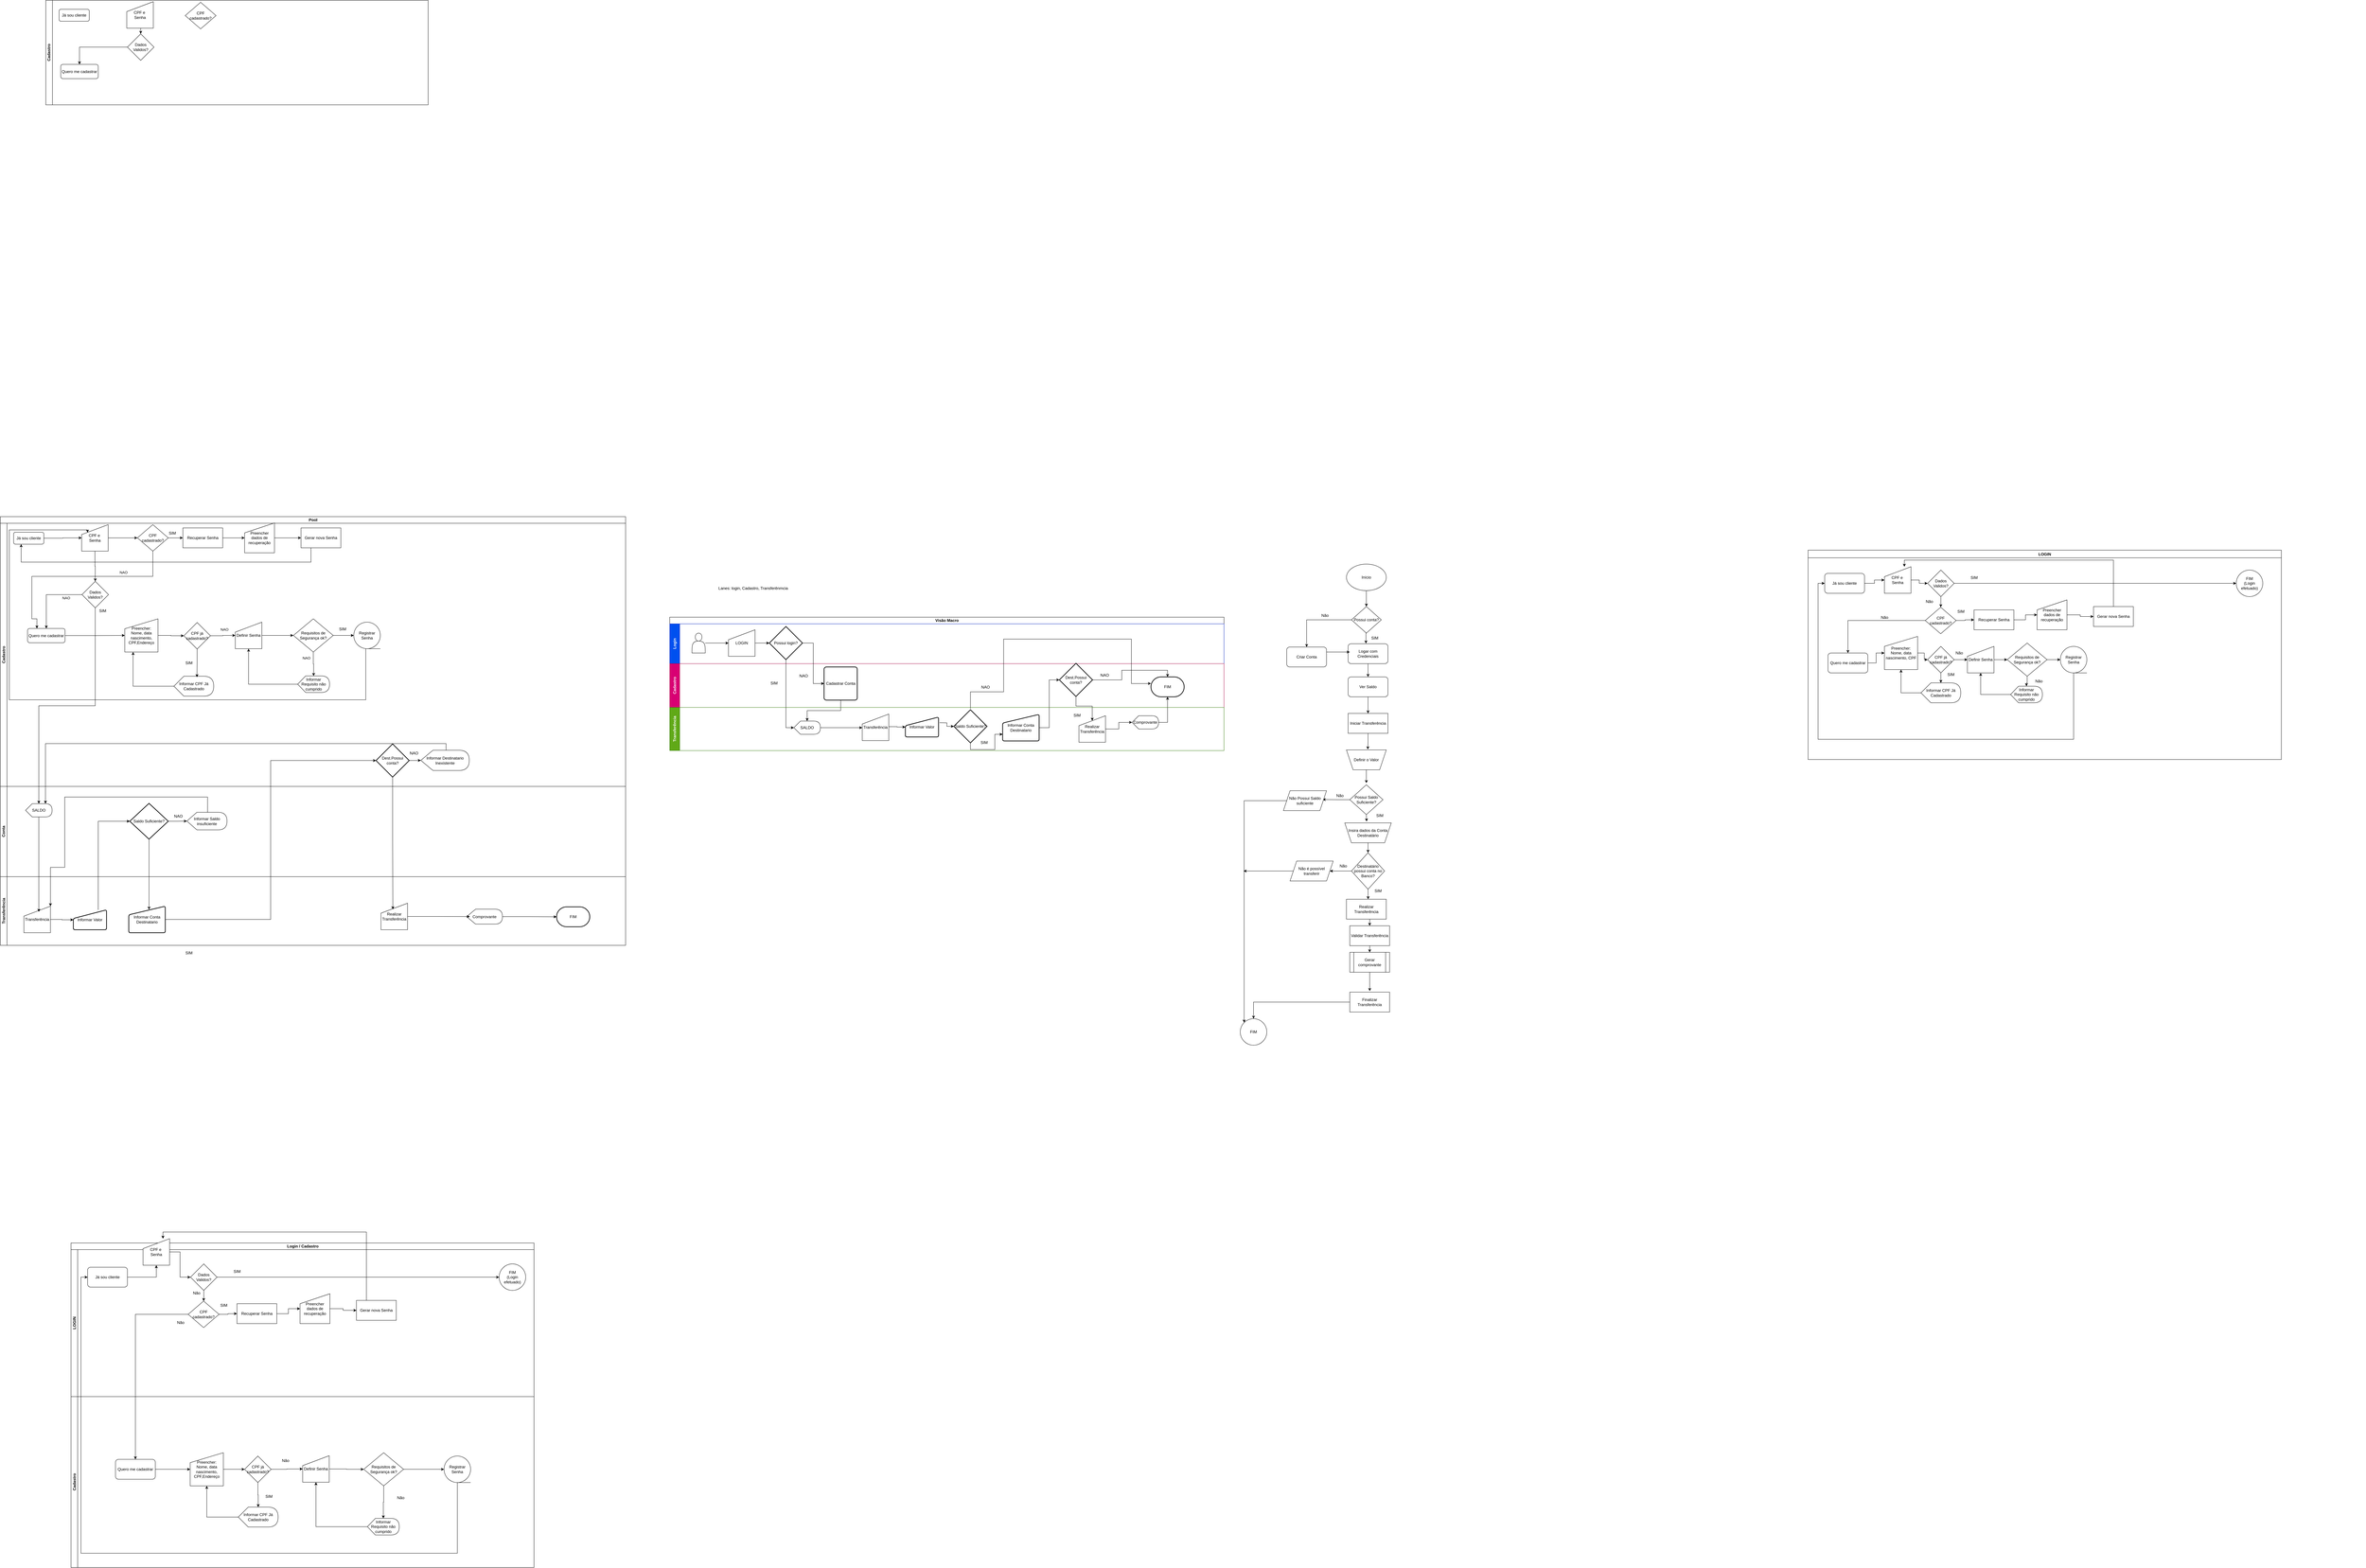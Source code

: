 <mxfile version="27.0.5" pages="2">
  <diagram name="FUNCIONAL" id="gYIJNVyBrI_II_At4Y5p">
    <mxGraphModel dx="6466" dy="3235" grid="0" gridSize="10" guides="0" tooltips="1" connect="1" arrows="1" fold="1" page="0" pageScale="1" pageWidth="827" pageHeight="1169" math="0" shadow="0">
      <root>
        <mxCell id="0" />
        <mxCell id="1" parent="0" />
        <mxCell id="37o7VVHi27gu3IQY9aIR-49" style="edgeStyle=orthogonalEdgeStyle;rounded=0;orthogonalLoop=1;jettySize=auto;html=1;exitX=0.5;exitY=1;exitDx=0;exitDy=0;fontFamily=Helvetica;fontSize=12;fontColor=default;" parent="1" source="37o7VVHi27gu3IQY9aIR-4" target="37o7VVHi27gu3IQY9aIR-5" edge="1">
          <mxGeometry relative="1" as="geometry" />
        </mxCell>
        <mxCell id="37o7VVHi27gu3IQY9aIR-4" value="Início" style="ellipse;whiteSpace=wrap;html=1;" parent="1" vertex="1">
          <mxGeometry x="-321" width="120" height="80" as="geometry" />
        </mxCell>
        <mxCell id="37o7VVHi27gu3IQY9aIR-9" style="edgeStyle=orthogonalEdgeStyle;rounded=0;orthogonalLoop=1;jettySize=auto;html=1;exitX=0;exitY=0.5;exitDx=0;exitDy=0;entryX=0.5;entryY=0;entryDx=0;entryDy=0;" parent="1" source="37o7VVHi27gu3IQY9aIR-5" target="37o7VVHi27gu3IQY9aIR-8" edge="1">
          <mxGeometry relative="1" as="geometry" />
        </mxCell>
        <mxCell id="37o7VVHi27gu3IQY9aIR-5" value="Possui conta?" style="rhombus;whiteSpace=wrap;html=1;" parent="1" vertex="1">
          <mxGeometry x="-306" y="128" width="90" height="80" as="geometry" />
        </mxCell>
        <mxCell id="37o7VVHi27gu3IQY9aIR-12" style="edgeStyle=orthogonalEdgeStyle;rounded=0;orthogonalLoop=1;jettySize=auto;html=1;exitX=0.5;exitY=1;exitDx=0;exitDy=0;entryX=0.5;entryY=0;entryDx=0;entryDy=0;" parent="1" source="37o7VVHi27gu3IQY9aIR-6" target="37o7VVHi27gu3IQY9aIR-11" edge="1">
          <mxGeometry relative="1" as="geometry" />
        </mxCell>
        <mxCell id="37o7VVHi27gu3IQY9aIR-6" value="Logar com Credenciais" style="rounded=1;whiteSpace=wrap;html=1;" parent="1" vertex="1">
          <mxGeometry x="-316" y="240" width="120" height="60" as="geometry" />
        </mxCell>
        <mxCell id="37o7VVHi27gu3IQY9aIR-8" value="Criar Conta" style="rounded=1;whiteSpace=wrap;html=1;" parent="1" vertex="1">
          <mxGeometry x="-501" y="250" width="120" height="60" as="geometry" />
        </mxCell>
        <mxCell id="37o7VVHi27gu3IQY9aIR-16" style="edgeStyle=orthogonalEdgeStyle;rounded=0;orthogonalLoop=1;jettySize=auto;html=1;exitX=0.5;exitY=1;exitDx=0;exitDy=0;entryX=0.5;entryY=0;entryDx=0;entryDy=0;" parent="1" source="37o7VVHi27gu3IQY9aIR-11" target="37o7VVHi27gu3IQY9aIR-15" edge="1">
          <mxGeometry relative="1" as="geometry" />
        </mxCell>
        <mxCell id="37o7VVHi27gu3IQY9aIR-11" value="Ver Saldo" style="rounded=1;whiteSpace=wrap;html=1;" parent="1" vertex="1">
          <mxGeometry x="-316" y="340" width="120" height="60" as="geometry" />
        </mxCell>
        <mxCell id="37o7VVHi27gu3IQY9aIR-15" value="Iniciar Transferência" style="rounded=0;whiteSpace=wrap;html=1;" parent="1" vertex="1">
          <mxGeometry x="-316" y="450" width="120" height="60" as="geometry" />
        </mxCell>
        <mxCell id="37o7VVHi27gu3IQY9aIR-23" style="edgeStyle=orthogonalEdgeStyle;rounded=0;orthogonalLoop=1;jettySize=auto;html=1;exitX=0;exitY=0.5;exitDx=0;exitDy=0;entryX=0.91;entryY=0.443;entryDx=0;entryDy=0;entryPerimeter=0;" parent="1" source="37o7VVHi27gu3IQY9aIR-17" target="37o7VVHi27gu3IQY9aIR-26" edge="1">
          <mxGeometry relative="1" as="geometry">
            <mxPoint x="-341" y="590" as="targetPoint" />
          </mxGeometry>
        </mxCell>
        <mxCell id="37o7VVHi27gu3IQY9aIR-17" value="Possui Saldo Suficiente?" style="rhombus;whiteSpace=wrap;html=1;" parent="1" vertex="1">
          <mxGeometry x="-311" y="665" width="100" height="90" as="geometry" />
        </mxCell>
        <mxCell id="37o7VVHi27gu3IQY9aIR-38" style="edgeStyle=orthogonalEdgeStyle;rounded=0;orthogonalLoop=1;jettySize=auto;html=1;exitX=0;exitY=0.5;exitDx=0;exitDy=0;entryX=1;entryY=0.5;entryDx=0;entryDy=0;fontFamily=Helvetica;fontSize=12;fontColor=default;" parent="1" source="37o7VVHi27gu3IQY9aIR-18" target="37o7VVHi27gu3IQY9aIR-37" edge="1">
          <mxGeometry relative="1" as="geometry" />
        </mxCell>
        <mxCell id="37o7VVHi27gu3IQY9aIR-18" value="Destinatário possui conta no Banco?" style="rhombus;whiteSpace=wrap;html=1;" parent="1" vertex="1">
          <mxGeometry x="-306" y="870" width="100" height="110" as="geometry" />
        </mxCell>
        <mxCell id="37o7VVHi27gu3IQY9aIR-64" style="edgeStyle=orthogonalEdgeStyle;rounded=0;orthogonalLoop=1;jettySize=auto;html=1;exitX=0.5;exitY=1;exitDx=0;exitDy=0;entryX=0.5;entryY=0;entryDx=0;entryDy=0;fontFamily=Helvetica;fontSize=12;fontColor=default;" parent="1" source="37o7VVHi27gu3IQY9aIR-24" target="37o7VVHi27gu3IQY9aIR-51" edge="1">
          <mxGeometry relative="1" as="geometry" />
        </mxCell>
        <mxCell id="37o7VVHi27gu3IQY9aIR-24" value="Realizar Transferência" style="rounded=1;whiteSpace=wrap;html=1;arcSize=0;" parent="1" vertex="1">
          <mxGeometry x="-321" y="1010" width="120" height="60" as="geometry" />
        </mxCell>
        <mxCell id="37o7VVHi27gu3IQY9aIR-60" style="edgeStyle=orthogonalEdgeStyle;rounded=0;orthogonalLoop=1;jettySize=auto;html=1;exitX=0;exitY=0.5;exitDx=0;exitDy=0;entryX=0;entryY=0;entryDx=0;entryDy=0;fontFamily=Helvetica;fontSize=12;fontColor=default;" parent="1" source="37o7VVHi27gu3IQY9aIR-26" target="37o7VVHi27gu3IQY9aIR-56" edge="1">
          <mxGeometry relative="1" as="geometry" />
        </mxCell>
        <mxCell id="37o7VVHi27gu3IQY9aIR-26" value="Não Possui Saldo suficiente" style="shape=parallelogram;perimeter=parallelogramPerimeter;whiteSpace=wrap;html=1;fixedSize=1;rounded=0;strokeColor=default;align=center;verticalAlign=middle;fontFamily=Helvetica;fontSize=12;fontColor=default;fillColor=default;" parent="1" vertex="1">
          <mxGeometry x="-511" y="683" width="130" height="60" as="geometry" />
        </mxCell>
        <mxCell id="37o7VVHi27gu3IQY9aIR-28" value="Definir o Valor" style="shape=trapezoid;perimeter=trapezoidPerimeter;whiteSpace=wrap;html=1;fixedSize=1;rounded=0;strokeColor=default;align=center;verticalAlign=middle;fontFamily=Helvetica;fontSize=12;fontColor=default;fillColor=default;direction=west;" parent="1" vertex="1">
          <mxGeometry x="-321" y="560" width="120" height="60" as="geometry" />
        </mxCell>
        <mxCell id="37o7VVHi27gu3IQY9aIR-34" style="edgeStyle=orthogonalEdgeStyle;rounded=0;orthogonalLoop=1;jettySize=auto;html=1;exitX=0.5;exitY=0;exitDx=0;exitDy=0;entryX=0.5;entryY=0;entryDx=0;entryDy=0;fontFamily=Helvetica;fontSize=12;fontColor=default;" parent="1" source="37o7VVHi27gu3IQY9aIR-32" target="37o7VVHi27gu3IQY9aIR-18" edge="1">
          <mxGeometry relative="1" as="geometry" />
        </mxCell>
        <mxCell id="37o7VVHi27gu3IQY9aIR-32" value="Insira dados da Conta Destinatário" style="shape=trapezoid;perimeter=trapezoidPerimeter;whiteSpace=wrap;html=1;fixedSize=1;rounded=0;strokeColor=default;align=center;verticalAlign=middle;fontFamily=Helvetica;fontSize=12;fontColor=default;fillColor=default;direction=west;" parent="1" vertex="1">
          <mxGeometry x="-326" y="780" width="140" height="60" as="geometry" />
        </mxCell>
        <mxCell id="37o7VVHi27gu3IQY9aIR-71" style="edgeStyle=orthogonalEdgeStyle;rounded=0;orthogonalLoop=1;jettySize=auto;html=1;exitX=0;exitY=0.5;exitDx=0;exitDy=0;fontFamily=Helvetica;fontSize=12;fontColor=default;" parent="1" source="37o7VVHi27gu3IQY9aIR-37" edge="1">
          <mxGeometry relative="1" as="geometry">
            <mxPoint x="-631" y="925" as="targetPoint" />
          </mxGeometry>
        </mxCell>
        <mxCell id="37o7VVHi27gu3IQY9aIR-37" value="Não é possível transferir" style="shape=parallelogram;perimeter=parallelogramPerimeter;whiteSpace=wrap;html=1;fixedSize=1;rounded=0;strokeColor=default;align=center;verticalAlign=middle;fontFamily=Helvetica;fontSize=12;fontColor=default;fillColor=default;" parent="1" vertex="1">
          <mxGeometry x="-491" y="895" width="130" height="60" as="geometry" />
        </mxCell>
        <mxCell id="37o7VVHi27gu3IQY9aIR-40" value="Gerar comprovante" style="shape=process;whiteSpace=wrap;html=1;backgroundOutline=1;rounded=0;strokeColor=default;align=center;verticalAlign=middle;fontFamily=Helvetica;fontSize=12;fontColor=default;fillColor=default;" parent="1" vertex="1">
          <mxGeometry x="-311" y="1170" width="120" height="60" as="geometry" />
        </mxCell>
        <mxCell id="37o7VVHi27gu3IQY9aIR-43" value="SIM" style="text;html=1;align=center;verticalAlign=middle;resizable=0;points=[];autosize=1;strokeColor=none;fillColor=none;fontFamily=Helvetica;fontSize=12;fontColor=default;" parent="1" vertex="1">
          <mxGeometry x="-256" y="208" width="40" height="30" as="geometry" />
        </mxCell>
        <mxCell id="37o7VVHi27gu3IQY9aIR-44" value="Não" style="text;html=1;align=center;verticalAlign=middle;resizable=0;points=[];autosize=1;strokeColor=none;fillColor=none;fontFamily=Helvetica;fontSize=12;fontColor=default;" parent="1" vertex="1">
          <mxGeometry x="-411" y="140" width="50" height="30" as="geometry" />
        </mxCell>
        <mxCell id="37o7VVHi27gu3IQY9aIR-45" value="SIM" style="text;html=1;align=center;verticalAlign=middle;resizable=0;points=[];autosize=1;strokeColor=none;fillColor=none;fontFamily=Helvetica;fontSize=12;fontColor=default;" parent="1" vertex="1">
          <mxGeometry x="-241" y="743" width="40" height="30" as="geometry" />
        </mxCell>
        <mxCell id="37o7VVHi27gu3IQY9aIR-46" value="Não" style="text;html=1;align=center;verticalAlign=middle;resizable=0;points=[];autosize=1;strokeColor=none;fillColor=none;fontFamily=Helvetica;fontSize=12;fontColor=default;" parent="1" vertex="1">
          <mxGeometry x="-366" y="683" width="50" height="30" as="geometry" />
        </mxCell>
        <mxCell id="37o7VVHi27gu3IQY9aIR-47" value="SIM" style="text;html=1;align=center;verticalAlign=middle;resizable=0;points=[];autosize=1;strokeColor=none;fillColor=none;fontFamily=Helvetica;fontSize=12;fontColor=default;" parent="1" vertex="1">
          <mxGeometry x="-246" y="970" width="40" height="30" as="geometry" />
        </mxCell>
        <mxCell id="37o7VVHi27gu3IQY9aIR-48" value="Não" style="text;html=1;align=center;verticalAlign=middle;resizable=0;points=[];autosize=1;strokeColor=none;fillColor=none;fontFamily=Helvetica;fontSize=12;fontColor=default;" parent="1" vertex="1">
          <mxGeometry x="-356" y="895" width="50" height="30" as="geometry" />
        </mxCell>
        <mxCell id="37o7VVHi27gu3IQY9aIR-50" style="edgeStyle=orthogonalEdgeStyle;rounded=0;orthogonalLoop=1;jettySize=auto;html=1;exitX=0.5;exitY=1;exitDx=0;exitDy=0;entryX=0.464;entryY=1.026;entryDx=0;entryDy=0;entryPerimeter=0;fontFamily=Helvetica;fontSize=12;fontColor=default;" parent="1" source="37o7VVHi27gu3IQY9aIR-15" target="37o7VVHi27gu3IQY9aIR-28" edge="1">
          <mxGeometry relative="1" as="geometry" />
        </mxCell>
        <mxCell id="37o7VVHi27gu3IQY9aIR-65" style="edgeStyle=orthogonalEdgeStyle;rounded=0;orthogonalLoop=1;jettySize=auto;html=1;exitX=0.5;exitY=1;exitDx=0;exitDy=0;entryX=0.5;entryY=0;entryDx=0;entryDy=0;fontFamily=Helvetica;fontSize=12;fontColor=default;" parent="1" source="37o7VVHi27gu3IQY9aIR-51" target="37o7VVHi27gu3IQY9aIR-40" edge="1">
          <mxGeometry relative="1" as="geometry" />
        </mxCell>
        <mxCell id="37o7VVHi27gu3IQY9aIR-51" value="Validar Transferência" style="rounded=0;whiteSpace=wrap;html=1;strokeColor=default;align=center;verticalAlign=middle;fontFamily=Helvetica;fontSize=12;fontColor=default;fillColor=default;" parent="1" vertex="1">
          <mxGeometry x="-311" y="1090" width="120" height="60" as="geometry" />
        </mxCell>
        <mxCell id="37o7VVHi27gu3IQY9aIR-59" style="edgeStyle=orthogonalEdgeStyle;rounded=0;orthogonalLoop=1;jettySize=auto;html=1;exitX=0;exitY=0.5;exitDx=0;exitDy=0;entryX=0.5;entryY=0;entryDx=0;entryDy=0;fontFamily=Helvetica;fontSize=12;fontColor=default;" parent="1" source="37o7VVHi27gu3IQY9aIR-54" target="37o7VVHi27gu3IQY9aIR-56" edge="1">
          <mxGeometry relative="1" as="geometry" />
        </mxCell>
        <mxCell id="37o7VVHi27gu3IQY9aIR-54" value="Finalizar Transferência" style="rounded=0;whiteSpace=wrap;html=1;strokeColor=default;align=center;verticalAlign=middle;fontFamily=Helvetica;fontSize=12;fontColor=default;fillColor=default;" parent="1" vertex="1">
          <mxGeometry x="-311" y="1290" width="120" height="60" as="geometry" />
        </mxCell>
        <mxCell id="37o7VVHi27gu3IQY9aIR-56" value="FIM" style="ellipse;whiteSpace=wrap;html=1;aspect=fixed;rounded=0;strokeColor=default;align=center;verticalAlign=middle;fontFamily=Helvetica;fontSize=12;fontColor=default;fillColor=default;" parent="1" vertex="1">
          <mxGeometry x="-641" y="1370" width="80" height="80" as="geometry" />
        </mxCell>
        <mxCell id="37o7VVHi27gu3IQY9aIR-62" style="edgeStyle=orthogonalEdgeStyle;rounded=0;orthogonalLoop=1;jettySize=auto;html=1;exitX=0.5;exitY=1;exitDx=0;exitDy=0;entryX=0.531;entryY=1.074;entryDx=0;entryDy=0;entryPerimeter=0;fontFamily=Helvetica;fontSize=12;fontColor=default;" parent="1" source="37o7VVHi27gu3IQY9aIR-17" target="37o7VVHi27gu3IQY9aIR-32" edge="1">
          <mxGeometry relative="1" as="geometry" />
        </mxCell>
        <mxCell id="37o7VVHi27gu3IQY9aIR-63" style="edgeStyle=orthogonalEdgeStyle;rounded=0;orthogonalLoop=1;jettySize=auto;html=1;exitX=0.5;exitY=1;exitDx=0;exitDy=0;entryX=0.544;entryY=0;entryDx=0;entryDy=0;entryPerimeter=0;fontFamily=Helvetica;fontSize=12;fontColor=default;" parent="1" source="37o7VVHi27gu3IQY9aIR-18" target="37o7VVHi27gu3IQY9aIR-24" edge="1">
          <mxGeometry relative="1" as="geometry" />
        </mxCell>
        <mxCell id="37o7VVHi27gu3IQY9aIR-66" style="edgeStyle=orthogonalEdgeStyle;rounded=0;orthogonalLoop=1;jettySize=auto;html=1;exitX=0.5;exitY=1;exitDx=0;exitDy=0;entryX=0.501;entryY=-0.055;entryDx=0;entryDy=0;entryPerimeter=0;fontFamily=Helvetica;fontSize=12;fontColor=default;" parent="1" source="37o7VVHi27gu3IQY9aIR-40" target="37o7VVHi27gu3IQY9aIR-54" edge="1">
          <mxGeometry relative="1" as="geometry" />
        </mxCell>
        <mxCell id="37o7VVHi27gu3IQY9aIR-67" style="edgeStyle=orthogonalEdgeStyle;rounded=0;orthogonalLoop=1;jettySize=auto;html=1;exitX=0.5;exitY=1;exitDx=0;exitDy=0;entryX=0.448;entryY=-0.012;entryDx=0;entryDy=0;entryPerimeter=0;fontFamily=Helvetica;fontSize=12;fontColor=default;" parent="1" source="37o7VVHi27gu3IQY9aIR-5" target="37o7VVHi27gu3IQY9aIR-6" edge="1">
          <mxGeometry relative="1" as="geometry" />
        </mxCell>
        <mxCell id="37o7VVHi27gu3IQY9aIR-69" style="edgeStyle=orthogonalEdgeStyle;rounded=0;orthogonalLoop=1;jettySize=auto;html=1;exitX=1;exitY=0.25;exitDx=0;exitDy=0;entryX=0.042;entryY=0.417;entryDx=0;entryDy=0;entryPerimeter=0;fontFamily=Helvetica;fontSize=12;fontColor=default;" parent="1" source="37o7VVHi27gu3IQY9aIR-8" target="37o7VVHi27gu3IQY9aIR-6" edge="1">
          <mxGeometry relative="1" as="geometry" />
        </mxCell>
        <mxCell id="37o7VVHi27gu3IQY9aIR-70" style="edgeStyle=orthogonalEdgeStyle;rounded=0;orthogonalLoop=1;jettySize=auto;html=1;exitX=0.5;exitY=0;exitDx=0;exitDy=0;entryX=0.499;entryY=-0.056;entryDx=0;entryDy=0;entryPerimeter=0;fontFamily=Helvetica;fontSize=12;fontColor=default;" parent="1" source="37o7VVHi27gu3IQY9aIR-28" target="37o7VVHi27gu3IQY9aIR-17" edge="1">
          <mxGeometry relative="1" as="geometry" />
        </mxCell>
        <mxCell id="iYzIepz9ZAn4X_LT2Ltt-5" value="Visão&amp;nbsp;&lt;span style=&quot;background-color: transparent; color: light-dark(rgb(0, 0, 0), rgb(255, 255, 255));&quot;&gt;Macro&lt;/span&gt;" style="swimlane;childLayout=stackLayout;resizeParent=1;resizeParentMax=0;horizontal=1;startSize=20;horizontalStack=0;html=1;" parent="1" vertex="1">
          <mxGeometry x="-2360" y="160" width="1670" height="402" as="geometry" />
        </mxCell>
        <mxCell id="iYzIepz9ZAn4X_LT2Ltt-6" value="Login" style="swimlane;startSize=30;horizontal=0;html=1;fillColor=#0050ef;fontColor=#ffffff;strokeColor=#001DBC;" parent="iYzIepz9ZAn4X_LT2Ltt-5" vertex="1">
          <mxGeometry y="20" width="1670" height="120" as="geometry" />
        </mxCell>
        <mxCell id="iYzIepz9ZAn4X_LT2Ltt-16" value="" style="edgeStyle=orthogonalEdgeStyle;rounded=0;orthogonalLoop=1;jettySize=auto;html=1;" parent="iYzIepz9ZAn4X_LT2Ltt-6" source="iYzIepz9ZAn4X_LT2Ltt-10" target="iYzIepz9ZAn4X_LT2Ltt-11" edge="1">
          <mxGeometry relative="1" as="geometry" />
        </mxCell>
        <mxCell id="iYzIepz9ZAn4X_LT2Ltt-10" value="" style="shape=actor;whiteSpace=wrap;html=1;" parent="iYzIepz9ZAn4X_LT2Ltt-6" vertex="1">
          <mxGeometry x="67" y="28" width="40" height="60" as="geometry" />
        </mxCell>
        <mxCell id="iYzIepz9ZAn4X_LT2Ltt-30" value="" style="edgeStyle=orthogonalEdgeStyle;rounded=0;orthogonalLoop=1;jettySize=auto;html=1;" parent="iYzIepz9ZAn4X_LT2Ltt-6" source="iYzIepz9ZAn4X_LT2Ltt-11" target="iYzIepz9ZAn4X_LT2Ltt-27" edge="1">
          <mxGeometry relative="1" as="geometry" />
        </mxCell>
        <mxCell id="iYzIepz9ZAn4X_LT2Ltt-11" value="LOGIN" style="shape=manualInput;whiteSpace=wrap;html=1;" parent="iYzIepz9ZAn4X_LT2Ltt-6" vertex="1">
          <mxGeometry x="177" y="18" width="80" height="80" as="geometry" />
        </mxCell>
        <mxCell id="iYzIepz9ZAn4X_LT2Ltt-27" value="Possui login?" style="strokeWidth=2;html=1;shape=mxgraph.flowchart.decision;whiteSpace=wrap;" parent="iYzIepz9ZAn4X_LT2Ltt-6" vertex="1">
          <mxGeometry x="300" y="8" width="100" height="100" as="geometry" />
        </mxCell>
        <mxCell id="iYzIepz9ZAn4X_LT2Ltt-7" value="Cadastro" style="swimlane;startSize=30;horizontal=0;html=1;fillColor=#d80073;fontColor=#ffffff;strokeColor=#A50040;" parent="iYzIepz9ZAn4X_LT2Ltt-5" vertex="1">
          <mxGeometry y="140" width="1670" height="132" as="geometry" />
        </mxCell>
        <mxCell id="iYzIepz9ZAn4X_LT2Ltt-15" value="FIM" style="strokeWidth=2;html=1;shape=mxgraph.flowchart.terminator;whiteSpace=wrap;" parent="iYzIepz9ZAn4X_LT2Ltt-7" vertex="1">
          <mxGeometry x="1450" y="40" width="100" height="60" as="geometry" />
        </mxCell>
        <mxCell id="iYzIepz9ZAn4X_LT2Ltt-29" value="Cadastrar Conta" style="rounded=1;whiteSpace=wrap;html=1;absoluteArcSize=1;arcSize=14;strokeWidth=2;" parent="iYzIepz9ZAn4X_LT2Ltt-7" vertex="1">
          <mxGeometry x="465" y="10" width="100" height="100" as="geometry" />
        </mxCell>
        <mxCell id="iYzIepz9ZAn4X_LT2Ltt-57" value="SIM" style="text;html=1;align=center;verticalAlign=middle;resizable=0;points=[];autosize=1;strokeColor=none;fillColor=none;" parent="iYzIepz9ZAn4X_LT2Ltt-7" vertex="1">
          <mxGeometry x="294" y="44" width="40" height="30" as="geometry" />
        </mxCell>
        <mxCell id="iYzIepz9ZAn4X_LT2Ltt-56" value="NAO" style="text;html=1;align=center;verticalAlign=middle;resizable=0;points=[];autosize=1;strokeColor=none;fillColor=none;" parent="iYzIepz9ZAn4X_LT2Ltt-7" vertex="1">
          <mxGeometry x="378" y="22" width="50" height="30" as="geometry" />
        </mxCell>
        <mxCell id="iYzIepz9ZAn4X_LT2Ltt-44" value="Dest.Possui conta?" style="strokeWidth=2;html=1;shape=mxgraph.flowchart.decision;whiteSpace=wrap;" parent="iYzIepz9ZAn4X_LT2Ltt-7" vertex="1">
          <mxGeometry x="1174" y="-1" width="100" height="100" as="geometry" />
        </mxCell>
        <mxCell id="iYzIepz9ZAn4X_LT2Ltt-47" style="edgeStyle=orthogonalEdgeStyle;rounded=0;orthogonalLoop=1;jettySize=auto;html=1;exitX=1;exitY=0.5;exitDx=0;exitDy=0;exitPerimeter=0;entryX=0.5;entryY=0;entryDx=0;entryDy=0;entryPerimeter=0;" parent="iYzIepz9ZAn4X_LT2Ltt-7" source="iYzIepz9ZAn4X_LT2Ltt-44" target="iYzIepz9ZAn4X_LT2Ltt-15" edge="1">
          <mxGeometry relative="1" as="geometry" />
        </mxCell>
        <mxCell id="iYzIepz9ZAn4X_LT2Ltt-59" value="NAO" style="text;html=1;align=center;verticalAlign=middle;resizable=0;points=[];autosize=1;strokeColor=none;fillColor=none;" parent="iYzIepz9ZAn4X_LT2Ltt-7" vertex="1">
          <mxGeometry x="1285" y="20" width="50" height="30" as="geometry" />
        </mxCell>
        <mxCell id="iYzIepz9ZAn4X_LT2Ltt-58" value="NAO" style="text;html=1;align=center;verticalAlign=middle;resizable=0;points=[];autosize=1;strokeColor=none;fillColor=none;" parent="iYzIepz9ZAn4X_LT2Ltt-7" vertex="1">
          <mxGeometry x="926" y="56" width="50" height="30" as="geometry" />
        </mxCell>
        <mxCell id="iYzIepz9ZAn4X_LT2Ltt-31" style="edgeStyle=orthogonalEdgeStyle;rounded=0;orthogonalLoop=1;jettySize=auto;html=1;exitX=0.5;exitY=1;exitDx=0;exitDy=0;exitPerimeter=0;entryX=0;entryY=0.5;entryDx=0;entryDy=0;entryPerimeter=0;" parent="iYzIepz9ZAn4X_LT2Ltt-5" source="iYzIepz9ZAn4X_LT2Ltt-27" target="iYzIepz9ZAn4X_LT2Ltt-12" edge="1">
          <mxGeometry relative="1" as="geometry" />
        </mxCell>
        <mxCell id="iYzIepz9ZAn4X_LT2Ltt-34" style="edgeStyle=orthogonalEdgeStyle;rounded=0;orthogonalLoop=1;jettySize=auto;html=1;exitX=0.5;exitY=1;exitDx=0;exitDy=0;entryX=0;entryY=0;entryDx=40;entryDy=0;entryPerimeter=0;" parent="iYzIepz9ZAn4X_LT2Ltt-5" source="iYzIepz9ZAn4X_LT2Ltt-29" target="iYzIepz9ZAn4X_LT2Ltt-12" edge="1">
          <mxGeometry relative="1" as="geometry" />
        </mxCell>
        <mxCell id="iYzIepz9ZAn4X_LT2Ltt-53" style="edgeStyle=orthogonalEdgeStyle;rounded=0;orthogonalLoop=1;jettySize=auto;html=1;exitX=0.5;exitY=1;exitDx=0;exitDy=0;exitPerimeter=0;entryX=0.5;entryY=0.188;entryDx=0;entryDy=0;entryPerimeter=0;" parent="iYzIepz9ZAn4X_LT2Ltt-5" source="iYzIepz9ZAn4X_LT2Ltt-44" target="iYzIepz9ZAn4X_LT2Ltt-52" edge="1">
          <mxGeometry relative="1" as="geometry" />
        </mxCell>
        <mxCell id="iYzIepz9ZAn4X_LT2Ltt-55" style="edgeStyle=orthogonalEdgeStyle;rounded=0;orthogonalLoop=1;jettySize=auto;html=1;exitX=1;exitY=0.5;exitDx=0;exitDy=0;exitPerimeter=0;entryX=0.5;entryY=1;entryDx=0;entryDy=0;entryPerimeter=0;" parent="iYzIepz9ZAn4X_LT2Ltt-5" source="iYzIepz9ZAn4X_LT2Ltt-24" target="iYzIepz9ZAn4X_LT2Ltt-15" edge="1">
          <mxGeometry relative="1" as="geometry" />
        </mxCell>
        <mxCell id="iYzIepz9ZAn4X_LT2Ltt-62" style="edgeStyle=orthogonalEdgeStyle;rounded=0;orthogonalLoop=1;jettySize=auto;html=1;exitX=1;exitY=0.5;exitDx=0;exitDy=0;entryX=0;entryY=0.5;entryDx=0;entryDy=0;entryPerimeter=0;" parent="iYzIepz9ZAn4X_LT2Ltt-5" source="iYzIepz9ZAn4X_LT2Ltt-42" target="iYzIepz9ZAn4X_LT2Ltt-44" edge="1">
          <mxGeometry relative="1" as="geometry" />
        </mxCell>
        <mxCell id="iYzIepz9ZAn4X_LT2Ltt-33" style="edgeStyle=orthogonalEdgeStyle;rounded=0;orthogonalLoop=1;jettySize=auto;html=1;exitX=1;exitY=0.5;exitDx=0;exitDy=0;exitPerimeter=0;entryX=0;entryY=0.5;entryDx=0;entryDy=0;" parent="iYzIepz9ZAn4X_LT2Ltt-5" source="iYzIepz9ZAn4X_LT2Ltt-27" target="iYzIepz9ZAn4X_LT2Ltt-29" edge="1">
          <mxGeometry relative="1" as="geometry" />
        </mxCell>
        <mxCell id="iYzIepz9ZAn4X_LT2Ltt-48" style="edgeStyle=orthogonalEdgeStyle;rounded=0;orthogonalLoop=1;jettySize=auto;html=1;entryX=0;entryY=0.333;entryDx=0;entryDy=0;entryPerimeter=0;" parent="iYzIepz9ZAn4X_LT2Ltt-5" target="iYzIepz9ZAn4X_LT2Ltt-15" edge="1">
          <mxGeometry relative="1" as="geometry">
            <mxPoint x="906" y="276" as="sourcePoint" />
            <Array as="points">
              <mxPoint x="906" y="225" />
              <mxPoint x="1006" y="225" />
              <mxPoint x="1006" y="66" />
              <mxPoint x="1391" y="66" />
              <mxPoint x="1391" y="200" />
            </Array>
          </mxGeometry>
        </mxCell>
        <mxCell id="iYzIepz9ZAn4X_LT2Ltt-8" value="&lt;font&gt;Transferência&lt;/font&gt;" style="swimlane;startSize=30;horizontal=0;html=1;align=center;fillColor=#60a917;fontColor=#ffffff;strokeColor=#2D7600;" parent="iYzIepz9ZAn4X_LT2Ltt-5" vertex="1">
          <mxGeometry y="272" width="1670" height="130" as="geometry" />
        </mxCell>
        <mxCell id="iYzIepz9ZAn4X_LT2Ltt-37" value="" style="edgeStyle=orthogonalEdgeStyle;rounded=0;orthogonalLoop=1;jettySize=auto;html=1;" parent="iYzIepz9ZAn4X_LT2Ltt-8" source="iYzIepz9ZAn4X_LT2Ltt-13" target="iYzIepz9ZAn4X_LT2Ltt-36" edge="1">
          <mxGeometry relative="1" as="geometry">
            <Array as="points">
              <mxPoint x="685" y="58" />
              <mxPoint x="685" y="59" />
            </Array>
          </mxGeometry>
        </mxCell>
        <mxCell id="iYzIepz9ZAn4X_LT2Ltt-13" value="Transferência" style="shape=manualInput;whiteSpace=wrap;html=1;" parent="iYzIepz9ZAn4X_LT2Ltt-8" vertex="1">
          <mxGeometry x="580" y="20" width="80" height="80" as="geometry" />
        </mxCell>
        <mxCell id="iYzIepz9ZAn4X_LT2Ltt-24" value="Comprovante" style="shape=display;whiteSpace=wrap;html=1;" parent="iYzIepz9ZAn4X_LT2Ltt-8" vertex="1">
          <mxGeometry x="1393" y="25" width="80" height="40" as="geometry" />
        </mxCell>
        <mxCell id="iYzIepz9ZAn4X_LT2Ltt-36" value="Informar Valor" style="html=1;strokeWidth=2;shape=manualInput;whiteSpace=wrap;rounded=1;size=26;arcSize=11;" parent="iYzIepz9ZAn4X_LT2Ltt-8" vertex="1">
          <mxGeometry x="710" y="29" width="100" height="60" as="geometry" />
        </mxCell>
        <mxCell id="iYzIepz9ZAn4X_LT2Ltt-42" value="Informar Conta&lt;br&gt;Destinatario" style="html=1;strokeWidth=2;shape=manualInput;whiteSpace=wrap;rounded=1;size=26;arcSize=11;" parent="iYzIepz9ZAn4X_LT2Ltt-8" vertex="1">
          <mxGeometry x="1003" y="21" width="110" height="80" as="geometry" />
        </mxCell>
        <mxCell id="iYzIepz9ZAn4X_LT2Ltt-54" value="" style="edgeStyle=orthogonalEdgeStyle;rounded=0;orthogonalLoop=1;jettySize=auto;html=1;" parent="iYzIepz9ZAn4X_LT2Ltt-8" source="iYzIepz9ZAn4X_LT2Ltt-52" target="iYzIepz9ZAn4X_LT2Ltt-24" edge="1">
          <mxGeometry relative="1" as="geometry" />
        </mxCell>
        <mxCell id="iYzIepz9ZAn4X_LT2Ltt-52" value="Realizar&lt;br&gt;Transferência" style="shape=manualInput;whiteSpace=wrap;html=1;" parent="iYzIepz9ZAn4X_LT2Ltt-8" vertex="1">
          <mxGeometry x="1233" y="25" width="80" height="80" as="geometry" />
        </mxCell>
        <mxCell id="iYzIepz9ZAn4X_LT2Ltt-60" value="SIM" style="text;html=1;align=center;verticalAlign=middle;resizable=0;points=[];autosize=1;strokeColor=none;fillColor=none;" parent="iYzIepz9ZAn4X_LT2Ltt-8" vertex="1">
          <mxGeometry x="927" y="91" width="40" height="30" as="geometry" />
        </mxCell>
        <mxCell id="n8ii3sNjxBkrGszpnpCZ-1" style="edgeStyle=orthogonalEdgeStyle;rounded=0;orthogonalLoop=1;jettySize=auto;html=1;exitX=1;exitY=0.5;exitDx=0;exitDy=0;exitPerimeter=0;" parent="iYzIepz9ZAn4X_LT2Ltt-8" source="iYzIepz9ZAn4X_LT2Ltt-12" target="iYzIepz9ZAn4X_LT2Ltt-13" edge="1">
          <mxGeometry relative="1" as="geometry">
            <Array as="points">
              <mxPoint x="551" y="61" />
              <mxPoint x="551" y="61" />
            </Array>
          </mxGeometry>
        </mxCell>
        <mxCell id="iYzIepz9ZAn4X_LT2Ltt-12" value="SALDO" style="shape=display;whiteSpace=wrap;html=1;" parent="iYzIepz9ZAn4X_LT2Ltt-8" vertex="1">
          <mxGeometry x="374" y="41" width="80" height="40" as="geometry" />
        </mxCell>
        <mxCell id="iYzIepz9ZAn4X_LT2Ltt-38" value="Saldo Suficiente?" style="strokeWidth=2;html=1;shape=mxgraph.flowchart.decision;whiteSpace=wrap;" parent="iYzIepz9ZAn4X_LT2Ltt-8" vertex="1">
          <mxGeometry x="856" y="7" width="100" height="100" as="geometry" />
        </mxCell>
        <mxCell id="iYzIepz9ZAn4X_LT2Ltt-49" style="edgeStyle=orthogonalEdgeStyle;rounded=0;orthogonalLoop=1;jettySize=auto;html=1;entryX=0;entryY=0.5;entryDx=0;entryDy=0;entryPerimeter=0;" parent="iYzIepz9ZAn4X_LT2Ltt-8" target="iYzIepz9ZAn4X_LT2Ltt-38" edge="1">
          <mxGeometry relative="1" as="geometry">
            <mxPoint x="813" y="46" as="sourcePoint" />
          </mxGeometry>
        </mxCell>
        <mxCell id="iYzIepz9ZAn4X_LT2Ltt-51" style="edgeStyle=orthogonalEdgeStyle;rounded=0;orthogonalLoop=1;jettySize=auto;html=1;exitX=0.5;exitY=1;exitDx=0;exitDy=0;exitPerimeter=0;entryX=0;entryY=0.75;entryDx=0;entryDy=0;" parent="iYzIepz9ZAn4X_LT2Ltt-8" source="iYzIepz9ZAn4X_LT2Ltt-38" target="iYzIepz9ZAn4X_LT2Ltt-42" edge="1">
          <mxGeometry relative="1" as="geometry" />
        </mxCell>
        <mxCell id="iYzIepz9ZAn4X_LT2Ltt-61" value="SIM" style="text;html=1;align=center;verticalAlign=middle;resizable=0;points=[];autosize=1;strokeColor=none;fillColor=none;" parent="iYzIepz9ZAn4X_LT2Ltt-8" vertex="1">
          <mxGeometry x="1207" y="9" width="40" height="30" as="geometry" />
        </mxCell>
        <mxCell id="iYzIepz9ZAn4X_LT2Ltt-9" value="Lanes: login, Cadastro, Transferênmcia" style="text;html=1;align=center;verticalAlign=middle;resizable=0;points=[];autosize=1;strokeColor=none;fillColor=none;" parent="1" vertex="1">
          <mxGeometry x="-2223" y="60" width="227" height="26" as="geometry" />
        </mxCell>
        <mxCell id="OG4bD8vopWJReQdSN9sa-51" value="Login / Cadastro" style="swimlane;childLayout=stackLayout;resizeParent=1;resizeParentMax=0;horizontal=1;startSize=20;horizontalStack=0;html=1;" parent="1" vertex="1">
          <mxGeometry x="-4164" y="2046" width="1395" height="978" as="geometry" />
        </mxCell>
        <mxCell id="OG4bD8vopWJReQdSN9sa-107" style="edgeStyle=orthogonalEdgeStyle;rounded=0;orthogonalLoop=1;jettySize=auto;html=1;exitX=0;exitY=0.5;exitDx=0;exitDy=0;" parent="OG4bD8vopWJReQdSN9sa-51" source="OG4bD8vopWJReQdSN9sa-108" target="OG4bD8vopWJReQdSN9sa-99" edge="1">
          <mxGeometry relative="1" as="geometry" />
        </mxCell>
        <mxCell id="OG4bD8vopWJReQdSN9sa-52" value="LOGIN" style="swimlane;startSize=20;horizontal=0;html=1;" parent="OG4bD8vopWJReQdSN9sa-51" vertex="1">
          <mxGeometry y="20" width="1395" height="443" as="geometry" />
        </mxCell>
        <mxCell id="OG4bD8vopWJReQdSN9sa-96" value="" style="edgeStyle=orthogonalEdgeStyle;rounded=0;orthogonalLoop=1;jettySize=auto;html=1;" parent="OG4bD8vopWJReQdSN9sa-52" source="OG4bD8vopWJReQdSN9sa-97" target="OG4bD8vopWJReQdSN9sa-101" edge="1">
          <mxGeometry relative="1" as="geometry" />
        </mxCell>
        <mxCell id="OG4bD8vopWJReQdSN9sa-97" value="Já sou cliente" style="rounded=1;whiteSpace=wrap;html=1;" parent="OG4bD8vopWJReQdSN9sa-52" vertex="1">
          <mxGeometry x="50.0" y="53" width="120" height="60" as="geometry" />
        </mxCell>
        <mxCell id="OG4bD8vopWJReQdSN9sa-100" value="" style="edgeStyle=orthogonalEdgeStyle;rounded=0;orthogonalLoop=1;jettySize=auto;html=1;" parent="OG4bD8vopWJReQdSN9sa-52" source="OG4bD8vopWJReQdSN9sa-101" target="OG4bD8vopWJReQdSN9sa-104" edge="1">
          <mxGeometry relative="1" as="geometry" />
        </mxCell>
        <mxCell id="OG4bD8vopWJReQdSN9sa-101" value="CPF e&amp;nbsp;&lt;br&gt;Senha" style="shape=manualInput;whiteSpace=wrap;html=1;" parent="OG4bD8vopWJReQdSN9sa-52" vertex="1">
          <mxGeometry x="217.0" y="-33" width="80" height="80" as="geometry" />
        </mxCell>
        <mxCell id="OG4bD8vopWJReQdSN9sa-102" value="" style="edgeStyle=orthogonalEdgeStyle;rounded=0;orthogonalLoop=1;jettySize=auto;html=1;" parent="OG4bD8vopWJReQdSN9sa-52" source="OG4bD8vopWJReQdSN9sa-104" target="OG4bD8vopWJReQdSN9sa-108" edge="1">
          <mxGeometry relative="1" as="geometry" />
        </mxCell>
        <mxCell id="OG4bD8vopWJReQdSN9sa-103" style="edgeStyle=orthogonalEdgeStyle;rounded=0;orthogonalLoop=1;jettySize=auto;html=1;exitX=1;exitY=0.5;exitDx=0;exitDy=0;entryX=0;entryY=0.5;entryDx=0;entryDy=0;" parent="OG4bD8vopWJReQdSN9sa-52" source="OG4bD8vopWJReQdSN9sa-104" target="OG4bD8vopWJReQdSN9sa-105" edge="1">
          <mxGeometry relative="1" as="geometry" />
        </mxCell>
        <mxCell id="OG4bD8vopWJReQdSN9sa-104" value="Dados Validos?" style="rhombus;whiteSpace=wrap;html=1;" parent="OG4bD8vopWJReQdSN9sa-52" vertex="1">
          <mxGeometry x="360.0" y="43" width="80" height="80" as="geometry" />
        </mxCell>
        <mxCell id="OG4bD8vopWJReQdSN9sa-105" value="FIM&lt;br&gt;(Login efetuado)" style="ellipse;whiteSpace=wrap;html=1;aspect=fixed;" parent="OG4bD8vopWJReQdSN9sa-52" vertex="1">
          <mxGeometry x="1290" y="43" width="80" height="80" as="geometry" />
        </mxCell>
        <mxCell id="OG4bD8vopWJReQdSN9sa-106" value="" style="edgeStyle=orthogonalEdgeStyle;rounded=0;orthogonalLoop=1;jettySize=auto;html=1;" parent="OG4bD8vopWJReQdSN9sa-52" source="OG4bD8vopWJReQdSN9sa-108" target="OG4bD8vopWJReQdSN9sa-110" edge="1">
          <mxGeometry relative="1" as="geometry" />
        </mxCell>
        <mxCell id="OG4bD8vopWJReQdSN9sa-108" value="CPF cadastrado?" style="rhombus;whiteSpace=wrap;html=1;" parent="OG4bD8vopWJReQdSN9sa-52" vertex="1">
          <mxGeometry x="353.0" y="155" width="93" height="80" as="geometry" />
        </mxCell>
        <mxCell id="OG4bD8vopWJReQdSN9sa-109" value="" style="edgeStyle=orthogonalEdgeStyle;rounded=0;orthogonalLoop=1;jettySize=auto;html=1;" parent="OG4bD8vopWJReQdSN9sa-52" source="OG4bD8vopWJReQdSN9sa-110" target="OG4bD8vopWJReQdSN9sa-112" edge="1">
          <mxGeometry relative="1" as="geometry" />
        </mxCell>
        <mxCell id="OG4bD8vopWJReQdSN9sa-110" value="Recuperar Senha" style="rounded=0;whiteSpace=wrap;html=1;" parent="OG4bD8vopWJReQdSN9sa-52" vertex="1">
          <mxGeometry x="500.0" y="163" width="120" height="60" as="geometry" />
        </mxCell>
        <mxCell id="OG4bD8vopWJReQdSN9sa-111" value="" style="edgeStyle=orthogonalEdgeStyle;rounded=0;orthogonalLoop=1;jettySize=auto;html=1;" parent="OG4bD8vopWJReQdSN9sa-52" source="OG4bD8vopWJReQdSN9sa-112" target="OG4bD8vopWJReQdSN9sa-115" edge="1">
          <mxGeometry relative="1" as="geometry" />
        </mxCell>
        <mxCell id="OG4bD8vopWJReQdSN9sa-112" value="Preencher dados de recuperação" style="shape=manualInput;whiteSpace=wrap;html=1;" parent="OG4bD8vopWJReQdSN9sa-52" vertex="1">
          <mxGeometry x="690" y="133" width="90" height="90" as="geometry" />
        </mxCell>
        <mxCell id="OG4bD8vopWJReQdSN9sa-113" value="Não" style="text;html=1;align=center;verticalAlign=middle;resizable=0;points=[];autosize=1;strokeColor=none;fillColor=none;" parent="OG4bD8vopWJReQdSN9sa-52" vertex="1">
          <mxGeometry x="353.0" y="116" width="50" height="30" as="geometry" />
        </mxCell>
        <mxCell id="OG4bD8vopWJReQdSN9sa-114" value="SIM" style="text;html=1;align=center;verticalAlign=middle;resizable=0;points=[];autosize=1;strokeColor=none;fillColor=none;" parent="OG4bD8vopWJReQdSN9sa-52" vertex="1">
          <mxGeometry x="440.0" y="153" width="40" height="30" as="geometry" />
        </mxCell>
        <mxCell id="OG4bD8vopWJReQdSN9sa-140" style="edgeStyle=orthogonalEdgeStyle;rounded=0;orthogonalLoop=1;jettySize=auto;html=1;exitX=0.25;exitY=0;exitDx=0;exitDy=0;entryX=0.75;entryY=0;entryDx=0;entryDy=0;" parent="OG4bD8vopWJReQdSN9sa-52" source="OG4bD8vopWJReQdSN9sa-115" target="OG4bD8vopWJReQdSN9sa-101" edge="1">
          <mxGeometry relative="1" as="geometry" />
        </mxCell>
        <mxCell id="OG4bD8vopWJReQdSN9sa-115" value="Gerar nova Senha" style="rounded=0;whiteSpace=wrap;html=1;" parent="OG4bD8vopWJReQdSN9sa-52" vertex="1">
          <mxGeometry x="860" y="153" width="120" height="60" as="geometry" />
        </mxCell>
        <mxCell id="OG4bD8vopWJReQdSN9sa-135" value="SIM" style="text;html=1;align=center;verticalAlign=middle;resizable=0;points=[];autosize=1;strokeColor=none;fillColor=none;" parent="OG4bD8vopWJReQdSN9sa-52" vertex="1">
          <mxGeometry x="480.0" y="51" width="40" height="30" as="geometry" />
        </mxCell>
        <mxCell id="OG4bD8vopWJReQdSN9sa-136" value="Não" style="text;html=1;align=center;verticalAlign=middle;resizable=0;points=[];autosize=1;strokeColor=none;fillColor=none;" parent="OG4bD8vopWJReQdSN9sa-52" vertex="1">
          <mxGeometry x="305.0" y="205" width="50" height="30" as="geometry" />
        </mxCell>
        <mxCell id="OG4bD8vopWJReQdSN9sa-53" value="Cadastro" style="swimlane;startSize=20;horizontal=0;html=1;" parent="OG4bD8vopWJReQdSN9sa-51" vertex="1">
          <mxGeometry y="463" width="1395" height="515" as="geometry" />
        </mxCell>
        <mxCell id="OG4bD8vopWJReQdSN9sa-99" value="Quero me cadastrar" style="rounded=1;whiteSpace=wrap;html=1;" parent="OG4bD8vopWJReQdSN9sa-53" vertex="1">
          <mxGeometry x="134.0" y="189" width="120" height="60" as="geometry" />
        </mxCell>
        <mxCell id="OG4bD8vopWJReQdSN9sa-117" value="Preencher:&lt;br&gt;Nome, data nascimento, CPF,Endereço" style="shape=manualInput;whiteSpace=wrap;html=1;" parent="OG4bD8vopWJReQdSN9sa-53" vertex="1">
          <mxGeometry x="359.0" y="169" width="100" height="100" as="geometry" />
        </mxCell>
        <mxCell id="OG4bD8vopWJReQdSN9sa-120" value="CPF já cadastrado?" style="rhombus;whiteSpace=wrap;html=1;" parent="OG4bD8vopWJReQdSN9sa-53" vertex="1">
          <mxGeometry x="523" y="179" width="80" height="80" as="geometry" />
        </mxCell>
        <mxCell id="OG4bD8vopWJReQdSN9sa-122" value="Informar CPF Já Cadastrado" style="shape=display;whiteSpace=wrap;html=1;" parent="OG4bD8vopWJReQdSN9sa-53" vertex="1">
          <mxGeometry x="504.0" y="333" width="120" height="60" as="geometry" />
        </mxCell>
        <mxCell id="OG4bD8vopWJReQdSN9sa-125" value="Definir Senha" style="shape=manualInput;whiteSpace=wrap;html=1;" parent="OG4bD8vopWJReQdSN9sa-53" vertex="1">
          <mxGeometry x="698" y="178" width="80" height="80" as="geometry" />
        </mxCell>
        <mxCell id="OG4bD8vopWJReQdSN9sa-129" value="Requisitos de Segurança ok?" style="rhombus;whiteSpace=wrap;html=1;" parent="OG4bD8vopWJReQdSN9sa-53" vertex="1">
          <mxGeometry x="882" y="169" width="120" height="100" as="geometry" />
        </mxCell>
        <mxCell id="OG4bD8vopWJReQdSN9sa-131" value="Informar Requisito não cumprido" style="shape=display;whiteSpace=wrap;html=1;" parent="OG4bD8vopWJReQdSN9sa-53" vertex="1">
          <mxGeometry x="893" y="367" width="96" height="50" as="geometry" />
        </mxCell>
        <mxCell id="OG4bD8vopWJReQdSN9sa-134" value="Registrar Senha" style="shape=tapeData;whiteSpace=wrap;html=1;perimeter=ellipsePerimeter;" parent="OG4bD8vopWJReQdSN9sa-53" vertex="1">
          <mxGeometry x="1124" y="179" width="80" height="80" as="geometry" />
        </mxCell>
        <mxCell id="OG4bD8vopWJReQdSN9sa-98" value="" style="edgeStyle=orthogonalEdgeStyle;rounded=0;orthogonalLoop=1;jettySize=auto;html=1;" parent="OG4bD8vopWJReQdSN9sa-53" source="OG4bD8vopWJReQdSN9sa-99" target="OG4bD8vopWJReQdSN9sa-117" edge="1">
          <mxGeometry relative="1" as="geometry" />
        </mxCell>
        <mxCell id="OG4bD8vopWJReQdSN9sa-116" value="" style="edgeStyle=orthogonalEdgeStyle;rounded=0;orthogonalLoop=1;jettySize=auto;html=1;" parent="OG4bD8vopWJReQdSN9sa-53" source="OG4bD8vopWJReQdSN9sa-117" target="OG4bD8vopWJReQdSN9sa-120" edge="1">
          <mxGeometry relative="1" as="geometry" />
        </mxCell>
        <mxCell id="OG4bD8vopWJReQdSN9sa-121" style="edgeStyle=orthogonalEdgeStyle;rounded=0;orthogonalLoop=1;jettySize=auto;html=1;exitX=0;exitY=0.5;exitDx=0;exitDy=0;exitPerimeter=0;entryX=0.5;entryY=1;entryDx=0;entryDy=0;" parent="OG4bD8vopWJReQdSN9sa-53" source="OG4bD8vopWJReQdSN9sa-122" target="OG4bD8vopWJReQdSN9sa-117" edge="1">
          <mxGeometry relative="1" as="geometry" />
        </mxCell>
        <mxCell id="OG4bD8vopWJReQdSN9sa-118" value="" style="edgeStyle=orthogonalEdgeStyle;rounded=0;orthogonalLoop=1;jettySize=auto;html=1;" parent="OG4bD8vopWJReQdSN9sa-53" source="OG4bD8vopWJReQdSN9sa-120" target="OG4bD8vopWJReQdSN9sa-122" edge="1">
          <mxGeometry relative="1" as="geometry" />
        </mxCell>
        <mxCell id="OG4bD8vopWJReQdSN9sa-119" value="" style="edgeStyle=orthogonalEdgeStyle;rounded=0;orthogonalLoop=1;jettySize=auto;html=1;" parent="OG4bD8vopWJReQdSN9sa-53" source="OG4bD8vopWJReQdSN9sa-120" target="OG4bD8vopWJReQdSN9sa-125" edge="1">
          <mxGeometry relative="1" as="geometry" />
        </mxCell>
        <mxCell id="OG4bD8vopWJReQdSN9sa-124" value="" style="edgeStyle=orthogonalEdgeStyle;rounded=0;orthogonalLoop=1;jettySize=auto;html=1;" parent="OG4bD8vopWJReQdSN9sa-53" source="OG4bD8vopWJReQdSN9sa-125" target="OG4bD8vopWJReQdSN9sa-129" edge="1">
          <mxGeometry relative="1" as="geometry" />
        </mxCell>
        <mxCell id="OG4bD8vopWJReQdSN9sa-130" style="edgeStyle=orthogonalEdgeStyle;rounded=0;orthogonalLoop=1;jettySize=auto;html=1;exitX=0;exitY=0.5;exitDx=0;exitDy=0;exitPerimeter=0;entryX=0.5;entryY=1;entryDx=0;entryDy=0;" parent="OG4bD8vopWJReQdSN9sa-53" source="OG4bD8vopWJReQdSN9sa-131" target="OG4bD8vopWJReQdSN9sa-125" edge="1">
          <mxGeometry relative="1" as="geometry" />
        </mxCell>
        <mxCell id="OG4bD8vopWJReQdSN9sa-127" value="" style="edgeStyle=orthogonalEdgeStyle;rounded=0;orthogonalLoop=1;jettySize=auto;html=1;" parent="OG4bD8vopWJReQdSN9sa-53" source="OG4bD8vopWJReQdSN9sa-129" target="OG4bD8vopWJReQdSN9sa-131" edge="1">
          <mxGeometry relative="1" as="geometry" />
        </mxCell>
        <mxCell id="OG4bD8vopWJReQdSN9sa-128" value="" style="edgeStyle=orthogonalEdgeStyle;rounded=0;orthogonalLoop=1;jettySize=auto;html=1;" parent="OG4bD8vopWJReQdSN9sa-53" source="OG4bD8vopWJReQdSN9sa-129" target="OG4bD8vopWJReQdSN9sa-134" edge="1">
          <mxGeometry relative="1" as="geometry" />
        </mxCell>
        <mxCell id="OG4bD8vopWJReQdSN9sa-132" value="Não" style="text;html=1;align=center;verticalAlign=middle;resizable=0;points=[];autosize=1;strokeColor=none;fillColor=none;" parent="OG4bD8vopWJReQdSN9sa-53" vertex="1">
          <mxGeometry x="621" y="178" width="50" height="30" as="geometry" />
        </mxCell>
        <mxCell id="OG4bD8vopWJReQdSN9sa-123" value="SIM" style="text;html=1;align=center;verticalAlign=middle;resizable=0;points=[];autosize=1;strokeColor=none;fillColor=none;" parent="OG4bD8vopWJReQdSN9sa-53" vertex="1">
          <mxGeometry x="576" y="286" width="40" height="30" as="geometry" />
        </mxCell>
        <mxCell id="OG4bD8vopWJReQdSN9sa-126" value="Não" style="text;html=1;align=center;verticalAlign=middle;resizable=0;points=[];autosize=1;strokeColor=none;fillColor=none;" parent="OG4bD8vopWJReQdSN9sa-53" vertex="1">
          <mxGeometry x="968" y="290" width="50" height="30" as="geometry" />
        </mxCell>
        <mxCell id="OG4bD8vopWJReQdSN9sa-139" style="edgeStyle=orthogonalEdgeStyle;rounded=0;orthogonalLoop=1;jettySize=auto;html=1;exitX=0.5;exitY=1;exitDx=0;exitDy=0;entryX=0;entryY=0.5;entryDx=0;entryDy=0;" parent="OG4bD8vopWJReQdSN9sa-51" source="OG4bD8vopWJReQdSN9sa-134" target="OG4bD8vopWJReQdSN9sa-97" edge="1">
          <mxGeometry relative="1" as="geometry">
            <Array as="points">
              <mxPoint x="1164" y="935" />
              <mxPoint x="30" y="935" />
              <mxPoint x="30" y="103" />
            </Array>
          </mxGeometry>
        </mxCell>
        <mxCell id="OG4bD8vopWJReQdSN9sa-141" value="" style="group" parent="1" vertex="1" connectable="0">
          <mxGeometry x="1070" y="-42" width="1680" height="820" as="geometry" />
        </mxCell>
        <mxCell id="iYzIepz9ZAn4X_LT2Ltt-21" value="LOGIN" style="swimlane;container=0;" parent="OG4bD8vopWJReQdSN9sa-141" vertex="1">
          <mxGeometry width="1426" height="631" as="geometry" />
        </mxCell>
        <mxCell id="OG4bD8vopWJReQdSN9sa-11" value="SIM" style="text;html=1;align=center;verticalAlign=middle;resizable=0;points=[];autosize=1;strokeColor=none;fillColor=none;" parent="OG4bD8vopWJReQdSN9sa-141" vertex="1">
          <mxGeometry x="480" y="68" width="40" height="30" as="geometry" />
        </mxCell>
        <mxCell id="OG4bD8vopWJReQdSN9sa-21" value="Não" style="text;html=1;align=center;verticalAlign=middle;resizable=0;points=[];autosize=1;strokeColor=none;fillColor=none;" parent="OG4bD8vopWJReQdSN9sa-141" vertex="1">
          <mxGeometry x="205" y="188" width="50" height="30" as="geometry" />
        </mxCell>
        <mxCell id="OG4bD8vopWJReQdSN9sa-7" value="" style="edgeStyle=orthogonalEdgeStyle;rounded=0;orthogonalLoop=1;jettySize=auto;html=1;" parent="OG4bD8vopWJReQdSN9sa-141" source="OG4bD8vopWJReQdSN9sa-3" target="OG4bD8vopWJReQdSN9sa-5" edge="1">
          <mxGeometry relative="1" as="geometry" />
        </mxCell>
        <mxCell id="OG4bD8vopWJReQdSN9sa-3" value="Já sou cliente" style="rounded=1;whiteSpace=wrap;html=1;" parent="OG4bD8vopWJReQdSN9sa-141" vertex="1">
          <mxGeometry x="50" y="70" width="120" height="60" as="geometry" />
        </mxCell>
        <mxCell id="OG4bD8vopWJReQdSN9sa-27" value="" style="edgeStyle=orthogonalEdgeStyle;rounded=0;orthogonalLoop=1;jettySize=auto;html=1;" parent="OG4bD8vopWJReQdSN9sa-141" source="OG4bD8vopWJReQdSN9sa-4" target="OG4bD8vopWJReQdSN9sa-26" edge="1">
          <mxGeometry relative="1" as="geometry" />
        </mxCell>
        <mxCell id="OG4bD8vopWJReQdSN9sa-4" value="Quero me cadastrar" style="rounded=1;whiteSpace=wrap;html=1;" parent="OG4bD8vopWJReQdSN9sa-141" vertex="1">
          <mxGeometry x="60" y="310" width="120" height="60" as="geometry" />
        </mxCell>
        <mxCell id="OG4bD8vopWJReQdSN9sa-8" value="" style="edgeStyle=orthogonalEdgeStyle;rounded=0;orthogonalLoop=1;jettySize=auto;html=1;" parent="OG4bD8vopWJReQdSN9sa-141" source="OG4bD8vopWJReQdSN9sa-5" target="OG4bD8vopWJReQdSN9sa-6" edge="1">
          <mxGeometry relative="1" as="geometry" />
        </mxCell>
        <mxCell id="OG4bD8vopWJReQdSN9sa-5" value="CPF e&amp;nbsp;&lt;br&gt;Senha" style="shape=manualInput;whiteSpace=wrap;html=1;" parent="OG4bD8vopWJReQdSN9sa-141" vertex="1">
          <mxGeometry x="230" y="50" width="80" height="80" as="geometry" />
        </mxCell>
        <mxCell id="OG4bD8vopWJReQdSN9sa-16" value="" style="edgeStyle=orthogonalEdgeStyle;rounded=0;orthogonalLoop=1;jettySize=auto;html=1;" parent="OG4bD8vopWJReQdSN9sa-141" source="OG4bD8vopWJReQdSN9sa-6" target="OG4bD8vopWJReQdSN9sa-12" edge="1">
          <mxGeometry relative="1" as="geometry" />
        </mxCell>
        <mxCell id="OG4bD8vopWJReQdSN9sa-49" style="edgeStyle=orthogonalEdgeStyle;rounded=0;orthogonalLoop=1;jettySize=auto;html=1;exitX=1;exitY=0.5;exitDx=0;exitDy=0;entryX=0;entryY=0.5;entryDx=0;entryDy=0;" parent="OG4bD8vopWJReQdSN9sa-141" source="OG4bD8vopWJReQdSN9sa-6" target="OG4bD8vopWJReQdSN9sa-9" edge="1">
          <mxGeometry relative="1" as="geometry" />
        </mxCell>
        <mxCell id="OG4bD8vopWJReQdSN9sa-6" value="Dados Validos?" style="rhombus;whiteSpace=wrap;html=1;" parent="OG4bD8vopWJReQdSN9sa-141" vertex="1">
          <mxGeometry x="360" y="60" width="80" height="80" as="geometry" />
        </mxCell>
        <mxCell id="OG4bD8vopWJReQdSN9sa-9" value="FIM&lt;br&gt;(Login efetuado)" style="ellipse;whiteSpace=wrap;html=1;aspect=fixed;" parent="OG4bD8vopWJReQdSN9sa-141" vertex="1">
          <mxGeometry x="1290" y="60" width="80" height="80" as="geometry" />
        </mxCell>
        <mxCell id="OG4bD8vopWJReQdSN9sa-14" value="" style="edgeStyle=orthogonalEdgeStyle;rounded=0;orthogonalLoop=1;jettySize=auto;html=1;" parent="OG4bD8vopWJReQdSN9sa-141" source="OG4bD8vopWJReQdSN9sa-12" target="OG4bD8vopWJReQdSN9sa-13" edge="1">
          <mxGeometry relative="1" as="geometry" />
        </mxCell>
        <mxCell id="OG4bD8vopWJReQdSN9sa-20" style="edgeStyle=orthogonalEdgeStyle;rounded=0;orthogonalLoop=1;jettySize=auto;html=1;exitX=0;exitY=0.5;exitDx=0;exitDy=0;" parent="OG4bD8vopWJReQdSN9sa-141" source="OG4bD8vopWJReQdSN9sa-12" target="OG4bD8vopWJReQdSN9sa-4" edge="1">
          <mxGeometry relative="1" as="geometry" />
        </mxCell>
        <mxCell id="OG4bD8vopWJReQdSN9sa-12" value="CPF cadastrado?" style="rhombus;whiteSpace=wrap;html=1;" parent="OG4bD8vopWJReQdSN9sa-141" vertex="1">
          <mxGeometry x="353" y="172" width="93" height="80" as="geometry" />
        </mxCell>
        <mxCell id="OG4bD8vopWJReQdSN9sa-22" value="" style="edgeStyle=orthogonalEdgeStyle;rounded=0;orthogonalLoop=1;jettySize=auto;html=1;" parent="OG4bD8vopWJReQdSN9sa-141" source="OG4bD8vopWJReQdSN9sa-13" target="OG4bD8vopWJReQdSN9sa-15" edge="1">
          <mxGeometry relative="1" as="geometry" />
        </mxCell>
        <mxCell id="OG4bD8vopWJReQdSN9sa-13" value="Recuperar Senha" style="rounded=0;whiteSpace=wrap;html=1;" parent="OG4bD8vopWJReQdSN9sa-141" vertex="1">
          <mxGeometry x="500" y="180" width="120" height="60" as="geometry" />
        </mxCell>
        <mxCell id="OG4bD8vopWJReQdSN9sa-24" value="" style="edgeStyle=orthogonalEdgeStyle;rounded=0;orthogonalLoop=1;jettySize=auto;html=1;" parent="OG4bD8vopWJReQdSN9sa-141" source="OG4bD8vopWJReQdSN9sa-15" target="OG4bD8vopWJReQdSN9sa-23" edge="1">
          <mxGeometry relative="1" as="geometry" />
        </mxCell>
        <mxCell id="OG4bD8vopWJReQdSN9sa-15" value="Preencher dados de recuperação" style="shape=manualInput;whiteSpace=wrap;html=1;" parent="OG4bD8vopWJReQdSN9sa-141" vertex="1">
          <mxGeometry x="690" y="150" width="90" height="90" as="geometry" />
        </mxCell>
        <mxCell id="OG4bD8vopWJReQdSN9sa-17" value="Não" style="text;html=1;align=center;verticalAlign=middle;resizable=0;points=[];autosize=1;strokeColor=none;fillColor=none;" parent="OG4bD8vopWJReQdSN9sa-141" vertex="1">
          <mxGeometry x="340" y="140" width="50" height="30" as="geometry" />
        </mxCell>
        <mxCell id="OG4bD8vopWJReQdSN9sa-19" value="SIM" style="text;html=1;align=center;verticalAlign=middle;resizable=0;points=[];autosize=1;strokeColor=none;fillColor=none;" parent="OG4bD8vopWJReQdSN9sa-141" vertex="1">
          <mxGeometry x="440" y="170" width="40" height="30" as="geometry" />
        </mxCell>
        <mxCell id="OG4bD8vopWJReQdSN9sa-25" style="edgeStyle=orthogonalEdgeStyle;rounded=0;orthogonalLoop=1;jettySize=auto;html=1;exitX=0.5;exitY=0;exitDx=0;exitDy=0;entryX=0.75;entryY=0;entryDx=0;entryDy=0;" parent="OG4bD8vopWJReQdSN9sa-141" source="OG4bD8vopWJReQdSN9sa-23" target="OG4bD8vopWJReQdSN9sa-5" edge="1">
          <mxGeometry relative="1" as="geometry" />
        </mxCell>
        <mxCell id="OG4bD8vopWJReQdSN9sa-23" value="Gerar nova Senha" style="rounded=0;whiteSpace=wrap;html=1;" parent="OG4bD8vopWJReQdSN9sa-141" vertex="1">
          <mxGeometry x="860" y="170" width="120" height="60" as="geometry" />
        </mxCell>
        <mxCell id="OG4bD8vopWJReQdSN9sa-29" value="" style="edgeStyle=orthogonalEdgeStyle;rounded=0;orthogonalLoop=1;jettySize=auto;html=1;" parent="OG4bD8vopWJReQdSN9sa-141" source="OG4bD8vopWJReQdSN9sa-26" target="OG4bD8vopWJReQdSN9sa-28" edge="1">
          <mxGeometry relative="1" as="geometry" />
        </mxCell>
        <mxCell id="OG4bD8vopWJReQdSN9sa-26" value="Preencher:&lt;br&gt;Nome, data nascimento, CPF" style="shape=manualInput;whiteSpace=wrap;html=1;" parent="OG4bD8vopWJReQdSN9sa-141" vertex="1">
          <mxGeometry x="230" y="260" width="100" height="100" as="geometry" />
        </mxCell>
        <mxCell id="OG4bD8vopWJReQdSN9sa-31" value="" style="edgeStyle=orthogonalEdgeStyle;rounded=0;orthogonalLoop=1;jettySize=auto;html=1;" parent="OG4bD8vopWJReQdSN9sa-141" source="OG4bD8vopWJReQdSN9sa-28" target="OG4bD8vopWJReQdSN9sa-30" edge="1">
          <mxGeometry relative="1" as="geometry" />
        </mxCell>
        <mxCell id="OG4bD8vopWJReQdSN9sa-37" value="" style="edgeStyle=orthogonalEdgeStyle;rounded=0;orthogonalLoop=1;jettySize=auto;html=1;" parent="OG4bD8vopWJReQdSN9sa-141" source="OG4bD8vopWJReQdSN9sa-28" target="OG4bD8vopWJReQdSN9sa-36" edge="1">
          <mxGeometry relative="1" as="geometry" />
        </mxCell>
        <mxCell id="OG4bD8vopWJReQdSN9sa-28" value="CPF já cadastrado?" style="rhombus;whiteSpace=wrap;html=1;" parent="OG4bD8vopWJReQdSN9sa-141" vertex="1">
          <mxGeometry x="360" y="290" width="80" height="80" as="geometry" />
        </mxCell>
        <mxCell id="OG4bD8vopWJReQdSN9sa-32" style="edgeStyle=orthogonalEdgeStyle;rounded=0;orthogonalLoop=1;jettySize=auto;html=1;exitX=0;exitY=0.5;exitDx=0;exitDy=0;exitPerimeter=0;entryX=0.5;entryY=1;entryDx=0;entryDy=0;" parent="OG4bD8vopWJReQdSN9sa-141" source="OG4bD8vopWJReQdSN9sa-30" target="OG4bD8vopWJReQdSN9sa-26" edge="1">
          <mxGeometry relative="1" as="geometry" />
        </mxCell>
        <mxCell id="OG4bD8vopWJReQdSN9sa-30" value="Informar CPF Já Cadastrado" style="shape=display;whiteSpace=wrap;html=1;" parent="OG4bD8vopWJReQdSN9sa-141" vertex="1">
          <mxGeometry x="340" y="400" width="120" height="60" as="geometry" />
        </mxCell>
        <mxCell id="OG4bD8vopWJReQdSN9sa-33" value="SIM" style="text;html=1;align=center;verticalAlign=middle;resizable=0;points=[];autosize=1;strokeColor=none;fillColor=none;" parent="OG4bD8vopWJReQdSN9sa-141" vertex="1">
          <mxGeometry x="410" y="360" width="40" height="30" as="geometry" />
        </mxCell>
        <mxCell id="OG4bD8vopWJReQdSN9sa-40" value="" style="edgeStyle=orthogonalEdgeStyle;rounded=0;orthogonalLoop=1;jettySize=auto;html=1;" parent="OG4bD8vopWJReQdSN9sa-141" source="OG4bD8vopWJReQdSN9sa-36" target="OG4bD8vopWJReQdSN9sa-39" edge="1">
          <mxGeometry relative="1" as="geometry" />
        </mxCell>
        <mxCell id="OG4bD8vopWJReQdSN9sa-36" value="Definir Senha" style="shape=manualInput;whiteSpace=wrap;html=1;" parent="OG4bD8vopWJReQdSN9sa-141" vertex="1">
          <mxGeometry x="480" y="290" width="80" height="80" as="geometry" />
        </mxCell>
        <mxCell id="OG4bD8vopWJReQdSN9sa-38" value="Não" style="text;html=1;align=center;verticalAlign=middle;resizable=0;points=[];autosize=1;strokeColor=none;fillColor=none;" parent="OG4bD8vopWJReQdSN9sa-141" vertex="1">
          <mxGeometry x="430" y="295" width="50" height="30" as="geometry" />
        </mxCell>
        <mxCell id="OG4bD8vopWJReQdSN9sa-43" value="" style="edgeStyle=orthogonalEdgeStyle;rounded=0;orthogonalLoop=1;jettySize=auto;html=1;" parent="OG4bD8vopWJReQdSN9sa-141" source="OG4bD8vopWJReQdSN9sa-39" target="OG4bD8vopWJReQdSN9sa-42" edge="1">
          <mxGeometry relative="1" as="geometry" />
        </mxCell>
        <mxCell id="OG4bD8vopWJReQdSN9sa-47" value="" style="edgeStyle=orthogonalEdgeStyle;rounded=0;orthogonalLoop=1;jettySize=auto;html=1;" parent="OG4bD8vopWJReQdSN9sa-141" source="OG4bD8vopWJReQdSN9sa-39" target="OG4bD8vopWJReQdSN9sa-46" edge="1">
          <mxGeometry relative="1" as="geometry" />
        </mxCell>
        <mxCell id="OG4bD8vopWJReQdSN9sa-39" value="Requisitos de Segurança ok?" style="rhombus;whiteSpace=wrap;html=1;" parent="OG4bD8vopWJReQdSN9sa-141" vertex="1">
          <mxGeometry x="600" y="280" width="120" height="100" as="geometry" />
        </mxCell>
        <mxCell id="OG4bD8vopWJReQdSN9sa-44" style="edgeStyle=orthogonalEdgeStyle;rounded=0;orthogonalLoop=1;jettySize=auto;html=1;exitX=0;exitY=0.5;exitDx=0;exitDy=0;exitPerimeter=0;entryX=0.5;entryY=1;entryDx=0;entryDy=0;" parent="OG4bD8vopWJReQdSN9sa-141" source="OG4bD8vopWJReQdSN9sa-42" target="OG4bD8vopWJReQdSN9sa-36" edge="1">
          <mxGeometry relative="1" as="geometry" />
        </mxCell>
        <mxCell id="OG4bD8vopWJReQdSN9sa-42" value="Informar Requisito não cumprido" style="shape=display;whiteSpace=wrap;html=1;" parent="OG4bD8vopWJReQdSN9sa-141" vertex="1">
          <mxGeometry x="610" y="410" width="96" height="50" as="geometry" />
        </mxCell>
        <mxCell id="OG4bD8vopWJReQdSN9sa-45" value="Não" style="text;html=1;align=center;verticalAlign=middle;resizable=0;points=[];autosize=1;strokeColor=none;fillColor=none;" parent="OG4bD8vopWJReQdSN9sa-141" vertex="1">
          <mxGeometry x="670" y="380" width="50" height="30" as="geometry" />
        </mxCell>
        <mxCell id="OG4bD8vopWJReQdSN9sa-50" style="edgeStyle=orthogonalEdgeStyle;rounded=0;orthogonalLoop=1;jettySize=auto;html=1;exitX=0.5;exitY=1;exitDx=0;exitDy=0;entryX=0;entryY=0.5;entryDx=0;entryDy=0;" parent="OG4bD8vopWJReQdSN9sa-141" source="OG4bD8vopWJReQdSN9sa-46" target="OG4bD8vopWJReQdSN9sa-3" edge="1">
          <mxGeometry relative="1" as="geometry">
            <Array as="points">
              <mxPoint x="800" y="570" />
              <mxPoint x="30" y="570" />
              <mxPoint x="30" y="100" />
            </Array>
          </mxGeometry>
        </mxCell>
        <mxCell id="OG4bD8vopWJReQdSN9sa-46" value="Registrar Senha" style="shape=tapeData;whiteSpace=wrap;html=1;perimeter=ellipsePerimeter;" parent="OG4bD8vopWJReQdSN9sa-141" vertex="1">
          <mxGeometry x="760" y="290" width="80" height="80" as="geometry" />
        </mxCell>
        <mxCell id="jbRMt7m1qjUNTzpwiAmh-6" value="Pool" style="swimlane;childLayout=stackLayout;resizeParent=1;resizeParentMax=0;horizontal=1;startSize=20;horizontalStack=0;html=1;" parent="1" vertex="1">
          <mxGeometry x="-4377" y="-143" width="1884" height="1292" as="geometry" />
        </mxCell>
        <mxCell id="jbRMt7m1qjUNTzpwiAmh-7" value="Cadastro" style="swimlane;startSize=20;horizontal=0;html=1;" parent="jbRMt7m1qjUNTzpwiAmh-6" vertex="1">
          <mxGeometry y="20" width="1884" height="793" as="geometry" />
        </mxCell>
        <mxCell id="jbRMt7m1qjUNTzpwiAmh-40" style="edgeStyle=orthogonalEdgeStyle;rounded=0;orthogonalLoop=1;jettySize=auto;html=1;exitX=1;exitY=0.5;exitDx=0;exitDy=0;entryX=0;entryY=0.5;entryDx=0;entryDy=0;" parent="jbRMt7m1qjUNTzpwiAmh-7" source="jbRMt7m1qjUNTzpwiAmh-10" target="jbRMt7m1qjUNTzpwiAmh-11" edge="1">
          <mxGeometry relative="1" as="geometry" />
        </mxCell>
        <mxCell id="jbRMt7m1qjUNTzpwiAmh-10" value="Já sou cliente" style="rounded=1;whiteSpace=wrap;html=1;" parent="jbRMt7m1qjUNTzpwiAmh-7" vertex="1">
          <mxGeometry x="40" y="27" width="91" height="36" as="geometry" />
        </mxCell>
        <mxCell id="jbRMt7m1qjUNTzpwiAmh-16" style="edgeStyle=orthogonalEdgeStyle;rounded=0;orthogonalLoop=1;jettySize=auto;html=1;exitX=0.5;exitY=1;exitDx=0;exitDy=0;entryX=0.5;entryY=0;entryDx=0;entryDy=0;" parent="jbRMt7m1qjUNTzpwiAmh-7" source="jbRMt7m1qjUNTzpwiAmh-11" target="jbRMt7m1qjUNTzpwiAmh-12" edge="1">
          <mxGeometry relative="1" as="geometry" />
        </mxCell>
        <mxCell id="jbRMt7m1qjUNTzpwiAmh-41" style="edgeStyle=orthogonalEdgeStyle;rounded=0;orthogonalLoop=1;jettySize=auto;html=1;exitX=1;exitY=0.5;exitDx=0;exitDy=0;entryX=0;entryY=0.5;entryDx=0;entryDy=0;" parent="jbRMt7m1qjUNTzpwiAmh-7" source="jbRMt7m1qjUNTzpwiAmh-11" target="jbRMt7m1qjUNTzpwiAmh-13" edge="1">
          <mxGeometry relative="1" as="geometry" />
        </mxCell>
        <mxCell id="jbRMt7m1qjUNTzpwiAmh-11" value="CPF e&amp;nbsp;&lt;br&gt;Senha" style="shape=manualInput;whiteSpace=wrap;html=1;" parent="jbRMt7m1qjUNTzpwiAmh-7" vertex="1">
          <mxGeometry x="245" y="4" width="80" height="80" as="geometry" />
        </mxCell>
        <mxCell id="jbRMt7m1qjUNTzpwiAmh-20" style="edgeStyle=orthogonalEdgeStyle;rounded=0;orthogonalLoop=1;jettySize=auto;html=1;exitX=0;exitY=0.5;exitDx=0;exitDy=0;entryX=0.5;entryY=0;entryDx=0;entryDy=0;" parent="jbRMt7m1qjUNTzpwiAmh-7" source="jbRMt7m1qjUNTzpwiAmh-12" target="jbRMt7m1qjUNTzpwiAmh-17" edge="1">
          <mxGeometry relative="1" as="geometry" />
        </mxCell>
        <mxCell id="jbRMt7m1qjUNTzpwiAmh-43" value="NAO" style="edgeLabel;html=1;align=center;verticalAlign=middle;resizable=0;points=[];" parent="jbRMt7m1qjUNTzpwiAmh-20" vertex="1" connectable="0">
          <mxGeometry x="-0.544" y="10" relative="1" as="geometry">
            <mxPoint as="offset" />
          </mxGeometry>
        </mxCell>
        <mxCell id="jbRMt7m1qjUNTzpwiAmh-12" value="Dados Validos?" style="rhombus;whiteSpace=wrap;html=1;" parent="jbRMt7m1qjUNTzpwiAmh-7" vertex="1">
          <mxGeometry x="246" y="175" width="80" height="80" as="geometry" />
        </mxCell>
        <mxCell id="jbRMt7m1qjUNTzpwiAmh-45" style="edgeStyle=orthogonalEdgeStyle;rounded=0;orthogonalLoop=1;jettySize=auto;html=1;exitX=0.5;exitY=1;exitDx=0;exitDy=0;entryX=0.25;entryY=0;entryDx=0;entryDy=0;" parent="jbRMt7m1qjUNTzpwiAmh-7" source="jbRMt7m1qjUNTzpwiAmh-13" target="jbRMt7m1qjUNTzpwiAmh-17" edge="1">
          <mxGeometry relative="1" as="geometry">
            <Array as="points">
              <mxPoint x="459" y="160" />
              <mxPoint x="95" y="160" />
              <mxPoint x="95" y="288" />
              <mxPoint x="110" y="288" />
            </Array>
          </mxGeometry>
        </mxCell>
        <mxCell id="jbRMt7m1qjUNTzpwiAmh-51" style="edgeStyle=orthogonalEdgeStyle;rounded=0;orthogonalLoop=1;jettySize=auto;html=1;exitX=1;exitY=0.5;exitDx=0;exitDy=0;entryX=0;entryY=0.5;entryDx=0;entryDy=0;" parent="jbRMt7m1qjUNTzpwiAmh-7" source="jbRMt7m1qjUNTzpwiAmh-13" target="jbRMt7m1qjUNTzpwiAmh-47" edge="1">
          <mxGeometry relative="1" as="geometry" />
        </mxCell>
        <mxCell id="jbRMt7m1qjUNTzpwiAmh-13" value="CPF cadastrado?" style="rhombus;whiteSpace=wrap;html=1;" parent="jbRMt7m1qjUNTzpwiAmh-7" vertex="1">
          <mxGeometry x="413" y="4" width="93" height="80" as="geometry" />
        </mxCell>
        <mxCell id="jbRMt7m1qjUNTzpwiAmh-36" style="edgeStyle=orthogonalEdgeStyle;rounded=0;orthogonalLoop=1;jettySize=auto;html=1;exitX=1;exitY=0.5;exitDx=0;exitDy=0;entryX=0;entryY=0.5;entryDx=0;entryDy=0;" parent="jbRMt7m1qjUNTzpwiAmh-7" source="jbRMt7m1qjUNTzpwiAmh-17" target="jbRMt7m1qjUNTzpwiAmh-21" edge="1">
          <mxGeometry relative="1" as="geometry" />
        </mxCell>
        <mxCell id="jbRMt7m1qjUNTzpwiAmh-17" value="Quero me cadastrar" style="rounded=1;whiteSpace=wrap;html=1;" parent="jbRMt7m1qjUNTzpwiAmh-7" vertex="1">
          <mxGeometry x="82" y="317" width="113" height="43" as="geometry" />
        </mxCell>
        <mxCell id="jbRMt7m1qjUNTzpwiAmh-37" style="edgeStyle=orthogonalEdgeStyle;rounded=0;orthogonalLoop=1;jettySize=auto;html=1;exitX=1;exitY=0.5;exitDx=0;exitDy=0;entryX=0;entryY=0.5;entryDx=0;entryDy=0;" parent="jbRMt7m1qjUNTzpwiAmh-7" source="jbRMt7m1qjUNTzpwiAmh-21" target="jbRMt7m1qjUNTzpwiAmh-22" edge="1">
          <mxGeometry relative="1" as="geometry" />
        </mxCell>
        <mxCell id="jbRMt7m1qjUNTzpwiAmh-21" value="Preencher:&lt;br&gt;Nome, data nascimento, CPF,Endereço" style="shape=manualInput;whiteSpace=wrap;html=1;" parent="jbRMt7m1qjUNTzpwiAmh-7" vertex="1">
          <mxGeometry x="375" y="288" width="100" height="100" as="geometry" />
        </mxCell>
        <mxCell id="jbRMt7m1qjUNTzpwiAmh-54" value="" style="edgeStyle=orthogonalEdgeStyle;rounded=0;orthogonalLoop=1;jettySize=auto;html=1;" parent="jbRMt7m1qjUNTzpwiAmh-7" source="jbRMt7m1qjUNTzpwiAmh-22" target="jbRMt7m1qjUNTzpwiAmh-24" edge="1">
          <mxGeometry relative="1" as="geometry" />
        </mxCell>
        <mxCell id="jbRMt7m1qjUNTzpwiAmh-22" value="CPF já cadastrado?" style="rhombus;whiteSpace=wrap;html=1;" parent="jbRMt7m1qjUNTzpwiAmh-7" vertex="1">
          <mxGeometry x="553" y="299" width="80" height="80" as="geometry" />
        </mxCell>
        <mxCell id="jbRMt7m1qjUNTzpwiAmh-62" style="edgeStyle=orthogonalEdgeStyle;rounded=0;orthogonalLoop=1;jettySize=auto;html=1;exitX=0;exitY=0.5;exitDx=0;exitDy=0;exitPerimeter=0;entryX=0.25;entryY=1;entryDx=0;entryDy=0;" parent="jbRMt7m1qjUNTzpwiAmh-7" source="jbRMt7m1qjUNTzpwiAmh-23" target="jbRMt7m1qjUNTzpwiAmh-21" edge="1">
          <mxGeometry relative="1" as="geometry" />
        </mxCell>
        <mxCell id="jbRMt7m1qjUNTzpwiAmh-23" value="Informar CPF Já Cadastrado" style="shape=display;whiteSpace=wrap;html=1;" parent="jbRMt7m1qjUNTzpwiAmh-7" vertex="1">
          <mxGeometry x="523" y="461" width="120" height="60" as="geometry" />
        </mxCell>
        <mxCell id="jbRMt7m1qjUNTzpwiAmh-55" value="" style="edgeStyle=orthogonalEdgeStyle;rounded=0;orthogonalLoop=1;jettySize=auto;html=1;" parent="jbRMt7m1qjUNTzpwiAmh-7" source="jbRMt7m1qjUNTzpwiAmh-24" target="jbRMt7m1qjUNTzpwiAmh-25" edge="1">
          <mxGeometry relative="1" as="geometry" />
        </mxCell>
        <mxCell id="jbRMt7m1qjUNTzpwiAmh-24" value="Definir Senha" style="shape=manualInput;whiteSpace=wrap;html=1;" parent="jbRMt7m1qjUNTzpwiAmh-7" vertex="1">
          <mxGeometry x="708" y="298" width="80" height="80" as="geometry" />
        </mxCell>
        <mxCell id="jbRMt7m1qjUNTzpwiAmh-56" value="" style="edgeStyle=orthogonalEdgeStyle;rounded=0;orthogonalLoop=1;jettySize=auto;html=1;" parent="jbRMt7m1qjUNTzpwiAmh-7" source="jbRMt7m1qjUNTzpwiAmh-25" target="jbRMt7m1qjUNTzpwiAmh-26" edge="1">
          <mxGeometry relative="1" as="geometry" />
        </mxCell>
        <mxCell id="jbRMt7m1qjUNTzpwiAmh-58" value="" style="edgeStyle=orthogonalEdgeStyle;rounded=0;orthogonalLoop=1;jettySize=auto;html=1;" parent="jbRMt7m1qjUNTzpwiAmh-7" source="jbRMt7m1qjUNTzpwiAmh-25" target="jbRMt7m1qjUNTzpwiAmh-27" edge="1">
          <mxGeometry relative="1" as="geometry" />
        </mxCell>
        <mxCell id="jbRMt7m1qjUNTzpwiAmh-25" value="Requisitos de Segurança ok?" style="rhombus;whiteSpace=wrap;html=1;" parent="jbRMt7m1qjUNTzpwiAmh-7" vertex="1">
          <mxGeometry x="883" y="288" width="120" height="100" as="geometry" />
        </mxCell>
        <mxCell id="jbRMt7m1qjUNTzpwiAmh-57" style="edgeStyle=orthogonalEdgeStyle;rounded=0;orthogonalLoop=1;jettySize=auto;html=1;exitX=0;exitY=0.5;exitDx=0;exitDy=0;exitPerimeter=0;entryX=0.5;entryY=1;entryDx=0;entryDy=0;" parent="jbRMt7m1qjUNTzpwiAmh-7" source="jbRMt7m1qjUNTzpwiAmh-26" target="jbRMt7m1qjUNTzpwiAmh-24" edge="1">
          <mxGeometry relative="1" as="geometry" />
        </mxCell>
        <mxCell id="jbRMt7m1qjUNTzpwiAmh-26" value="Informar Requisito não cumprido" style="shape=display;whiteSpace=wrap;html=1;" parent="jbRMt7m1qjUNTzpwiAmh-7" vertex="1">
          <mxGeometry x="896" y="460" width="96" height="50" as="geometry" />
        </mxCell>
        <mxCell id="jbRMt7m1qjUNTzpwiAmh-63" style="edgeStyle=orthogonalEdgeStyle;rounded=0;orthogonalLoop=1;jettySize=auto;html=1;exitX=0.5;exitY=1;exitDx=0;exitDy=0;entryX=0.221;entryY=0.302;entryDx=0;entryDy=0;entryPerimeter=0;" parent="jbRMt7m1qjUNTzpwiAmh-7" target="jbRMt7m1qjUNTzpwiAmh-11" edge="1">
          <mxGeometry relative="1" as="geometry">
            <mxPoint x="1101" y="354" as="sourcePoint" />
            <mxPoint x="241" y="20" as="targetPoint" />
            <Array as="points">
              <mxPoint x="1101" y="532" />
              <mxPoint x="27" y="532" />
              <mxPoint x="27" y="20" />
              <mxPoint x="263" y="20" />
            </Array>
          </mxGeometry>
        </mxCell>
        <mxCell id="jbRMt7m1qjUNTzpwiAmh-27" value="Registrar Senha" style="shape=tapeData;whiteSpace=wrap;html=1;perimeter=ellipsePerimeter;" parent="jbRMt7m1qjUNTzpwiAmh-7" vertex="1">
          <mxGeometry x="1065" y="298" width="80" height="80" as="geometry" />
        </mxCell>
        <mxCell id="jbRMt7m1qjUNTzpwiAmh-28" value="Cadastro" style="swimlane;startSize=20;horizontal=0;html=1;" parent="jbRMt7m1qjUNTzpwiAmh-7" vertex="1">
          <mxGeometry x="137" y="-1576" width="1152" height="315" as="geometry" />
        </mxCell>
        <mxCell id="jbRMt7m1qjUNTzpwiAmh-29" value="Já sou cliente" style="rounded=1;whiteSpace=wrap;html=1;" parent="jbRMt7m1qjUNTzpwiAmh-28" vertex="1">
          <mxGeometry x="40" y="27" width="91" height="36" as="geometry" />
        </mxCell>
        <mxCell id="jbRMt7m1qjUNTzpwiAmh-30" style="edgeStyle=orthogonalEdgeStyle;rounded=0;orthogonalLoop=1;jettySize=auto;html=1;exitX=0.5;exitY=1;exitDx=0;exitDy=0;entryX=0.5;entryY=0;entryDx=0;entryDy=0;" parent="jbRMt7m1qjUNTzpwiAmh-28" source="jbRMt7m1qjUNTzpwiAmh-31" target="jbRMt7m1qjUNTzpwiAmh-33" edge="1">
          <mxGeometry relative="1" as="geometry" />
        </mxCell>
        <mxCell id="jbRMt7m1qjUNTzpwiAmh-31" value="CPF e&amp;nbsp;&lt;br&gt;Senha" style="shape=manualInput;whiteSpace=wrap;html=1;" parent="jbRMt7m1qjUNTzpwiAmh-28" vertex="1">
          <mxGeometry x="244" y="4" width="80" height="80" as="geometry" />
        </mxCell>
        <mxCell id="jbRMt7m1qjUNTzpwiAmh-32" style="edgeStyle=orthogonalEdgeStyle;rounded=0;orthogonalLoop=1;jettySize=auto;html=1;exitX=0;exitY=0.5;exitDx=0;exitDy=0;entryX=0.5;entryY=0;entryDx=0;entryDy=0;" parent="jbRMt7m1qjUNTzpwiAmh-28" source="jbRMt7m1qjUNTzpwiAmh-33" target="jbRMt7m1qjUNTzpwiAmh-35" edge="1">
          <mxGeometry relative="1" as="geometry" />
        </mxCell>
        <mxCell id="jbRMt7m1qjUNTzpwiAmh-33" value="Dados Validos?" style="rhombus;whiteSpace=wrap;html=1;" parent="jbRMt7m1qjUNTzpwiAmh-28" vertex="1">
          <mxGeometry x="246" y="101" width="80" height="80" as="geometry" />
        </mxCell>
        <mxCell id="jbRMt7m1qjUNTzpwiAmh-34" value="CPF cadastrado?" style="rhombus;whiteSpace=wrap;html=1;" parent="jbRMt7m1qjUNTzpwiAmh-28" vertex="1">
          <mxGeometry x="420" y="6" width="93" height="80" as="geometry" />
        </mxCell>
        <mxCell id="jbRMt7m1qjUNTzpwiAmh-35" value="Quero me cadastrar" style="rounded=1;whiteSpace=wrap;html=1;" parent="jbRMt7m1qjUNTzpwiAmh-28" vertex="1">
          <mxGeometry x="45" y="193" width="113" height="43" as="geometry" />
        </mxCell>
        <mxCell id="jbRMt7m1qjUNTzpwiAmh-38" style="edgeStyle=orthogonalEdgeStyle;rounded=0;orthogonalLoop=1;jettySize=auto;html=1;exitX=0.5;exitY=1;exitDx=0;exitDy=0;entryX=0.579;entryY=0.047;entryDx=0;entryDy=0;entryPerimeter=0;" parent="jbRMt7m1qjUNTzpwiAmh-7" source="jbRMt7m1qjUNTzpwiAmh-22" target="jbRMt7m1qjUNTzpwiAmh-23" edge="1">
          <mxGeometry relative="1" as="geometry" />
        </mxCell>
        <mxCell id="jbRMt7m1qjUNTzpwiAmh-42" value="SIM" style="text;html=1;align=center;verticalAlign=middle;resizable=0;points=[];autosize=1;strokeColor=none;fillColor=none;" parent="jbRMt7m1qjUNTzpwiAmh-7" vertex="1">
          <mxGeometry x="288" y="251" width="39" height="26" as="geometry" />
        </mxCell>
        <mxCell id="jbRMt7m1qjUNTzpwiAmh-46" value="NAO" style="edgeLabel;html=1;align=center;verticalAlign=middle;resizable=0;points=[];" parent="jbRMt7m1qjUNTzpwiAmh-7" vertex="1" connectable="0">
          <mxGeometry x="454.005" y="244" as="geometry">
            <mxPoint x="-83" y="-96" as="offset" />
          </mxGeometry>
        </mxCell>
        <mxCell id="jbRMt7m1qjUNTzpwiAmh-52" style="edgeStyle=orthogonalEdgeStyle;rounded=0;orthogonalLoop=1;jettySize=auto;html=1;exitX=1;exitY=0.5;exitDx=0;exitDy=0;entryX=0;entryY=0.5;entryDx=0;entryDy=0;" parent="jbRMt7m1qjUNTzpwiAmh-7" source="jbRMt7m1qjUNTzpwiAmh-47" target="jbRMt7m1qjUNTzpwiAmh-48" edge="1">
          <mxGeometry relative="1" as="geometry" />
        </mxCell>
        <mxCell id="jbRMt7m1qjUNTzpwiAmh-47" value="Recuperar Senha" style="rounded=0;whiteSpace=wrap;html=1;" parent="jbRMt7m1qjUNTzpwiAmh-7" vertex="1">
          <mxGeometry x="550" y="14" width="120" height="60" as="geometry" />
        </mxCell>
        <mxCell id="jbRMt7m1qjUNTzpwiAmh-53" style="edgeStyle=orthogonalEdgeStyle;rounded=0;orthogonalLoop=1;jettySize=auto;html=1;exitX=1;exitY=0.5;exitDx=0;exitDy=0;entryX=0;entryY=0.5;entryDx=0;entryDy=0;" parent="jbRMt7m1qjUNTzpwiAmh-7" source="jbRMt7m1qjUNTzpwiAmh-48" target="jbRMt7m1qjUNTzpwiAmh-49" edge="1">
          <mxGeometry relative="1" as="geometry" />
        </mxCell>
        <mxCell id="jbRMt7m1qjUNTzpwiAmh-48" value="Preencher dados de recuperação" style="shape=manualInput;whiteSpace=wrap;html=1;" parent="jbRMt7m1qjUNTzpwiAmh-7" vertex="1">
          <mxGeometry x="736" y="-1" width="90" height="90" as="geometry" />
        </mxCell>
        <mxCell id="jbRMt7m1qjUNTzpwiAmh-59" style="edgeStyle=orthogonalEdgeStyle;rounded=0;orthogonalLoop=1;jettySize=auto;html=1;exitX=0.25;exitY=1;exitDx=0;exitDy=0;entryX=0.25;entryY=1;entryDx=0;entryDy=0;" parent="jbRMt7m1qjUNTzpwiAmh-7" source="jbRMt7m1qjUNTzpwiAmh-49" target="jbRMt7m1qjUNTzpwiAmh-10" edge="1">
          <mxGeometry relative="1" as="geometry">
            <Array as="points">
              <mxPoint x="936" y="117" />
              <mxPoint x="63" y="117" />
            </Array>
          </mxGeometry>
        </mxCell>
        <mxCell id="jbRMt7m1qjUNTzpwiAmh-49" value="Gerar nova Senha" style="rounded=0;whiteSpace=wrap;html=1;" parent="jbRMt7m1qjUNTzpwiAmh-7" vertex="1">
          <mxGeometry x="906" y="14" width="120" height="60" as="geometry" />
        </mxCell>
        <mxCell id="jbRMt7m1qjUNTzpwiAmh-60" value="SIM" style="text;html=1;align=center;verticalAlign=middle;resizable=0;points=[];autosize=1;strokeColor=none;fillColor=none;" parent="jbRMt7m1qjUNTzpwiAmh-7" vertex="1">
          <mxGeometry x="498" y="17" width="39" height="26" as="geometry" />
        </mxCell>
        <mxCell id="jbRMt7m1qjUNTzpwiAmh-61" value="SIM" style="text;html=1;align=center;verticalAlign=middle;resizable=0;points=[];autosize=1;strokeColor=none;fillColor=none;" parent="jbRMt7m1qjUNTzpwiAmh-7" vertex="1">
          <mxGeometry x="548" y="408" width="39" height="26" as="geometry" />
        </mxCell>
        <mxCell id="jbRMt7m1qjUNTzpwiAmh-64" value="SIM" style="text;html=1;align=center;verticalAlign=middle;resizable=0;points=[];autosize=1;strokeColor=none;fillColor=none;" parent="jbRMt7m1qjUNTzpwiAmh-7" vertex="1">
          <mxGeometry x="1011" y="306" width="39" height="26" as="geometry" />
        </mxCell>
        <mxCell id="jbRMt7m1qjUNTzpwiAmh-65" value="NAO" style="edgeLabel;html=1;align=center;verticalAlign=middle;resizable=0;points=[];" parent="jbRMt7m1qjUNTzpwiAmh-7" vertex="1" connectable="0">
          <mxGeometry x="662" y="325" as="geometry">
            <mxPoint x="13" y="-5" as="offset" />
          </mxGeometry>
        </mxCell>
        <mxCell id="jbRMt7m1qjUNTzpwiAmh-121" value="NAO" style="edgeLabel;html=1;align=center;verticalAlign=middle;resizable=0;points=[];" parent="jbRMt7m1qjUNTzpwiAmh-7" vertex="1" connectable="0">
          <mxGeometry x="909" y="411" as="geometry">
            <mxPoint x="13" y="-5" as="offset" />
          </mxGeometry>
        </mxCell>
        <mxCell id="jbRMt7m1qjUNTzpwiAmh-133" value="" style="edgeStyle=orthogonalEdgeStyle;rounded=0;orthogonalLoop=1;jettySize=auto;html=1;" parent="jbRMt7m1qjUNTzpwiAmh-7" source="jbRMt7m1qjUNTzpwiAmh-124" target="jbRMt7m1qjUNTzpwiAmh-132" edge="1">
          <mxGeometry relative="1" as="geometry" />
        </mxCell>
        <mxCell id="jbRMt7m1qjUNTzpwiAmh-124" value="Dest.Possui conta?" style="strokeWidth=2;html=1;shape=mxgraph.flowchart.decision;whiteSpace=wrap;" parent="jbRMt7m1qjUNTzpwiAmh-7" vertex="1">
          <mxGeometry x="1132" y="665" width="100" height="100" as="geometry" />
        </mxCell>
        <mxCell id="jbRMt7m1qjUNTzpwiAmh-132" value="Informar Destinatario Inexistente" style="shape=display;whiteSpace=wrap;html=1;" parent="jbRMt7m1qjUNTzpwiAmh-7" vertex="1">
          <mxGeometry x="1267" y="684" width="146" height="61" as="geometry" />
        </mxCell>
        <mxCell id="jbRMt7m1qjUNTzpwiAmh-134" value="NAO" style="text;html=1;align=center;verticalAlign=middle;resizable=0;points=[];autosize=1;strokeColor=none;fillColor=none;" parent="jbRMt7m1qjUNTzpwiAmh-7" vertex="1">
          <mxGeometry x="1224" y="680" width="44" height="26" as="geometry" />
        </mxCell>
        <mxCell id="jbRMt7m1qjUNTzpwiAmh-8" value="Conta" style="swimlane;startSize=20;horizontal=0;html=1;" parent="jbRMt7m1qjUNTzpwiAmh-6" vertex="1">
          <mxGeometry y="813" width="1884" height="272" as="geometry" />
        </mxCell>
        <mxCell id="jbRMt7m1qjUNTzpwiAmh-14" value="SALDO" style="shape=display;whiteSpace=wrap;html=1;" parent="jbRMt7m1qjUNTzpwiAmh-8" vertex="1">
          <mxGeometry x="76" y="52" width="80" height="40" as="geometry" />
        </mxCell>
        <mxCell id="jbRMt7m1qjUNTzpwiAmh-139" value="" style="edgeStyle=orthogonalEdgeStyle;rounded=0;orthogonalLoop=1;jettySize=auto;html=1;" parent="jbRMt7m1qjUNTzpwiAmh-8" source="jbRMt7m1qjUNTzpwiAmh-130" target="jbRMt7m1qjUNTzpwiAmh-137" edge="1">
          <mxGeometry relative="1" as="geometry" />
        </mxCell>
        <mxCell id="jbRMt7m1qjUNTzpwiAmh-130" value="Saldo Suficiente?" style="strokeWidth=2;html=1;shape=mxgraph.flowchart.decision;whiteSpace=wrap;" parent="jbRMt7m1qjUNTzpwiAmh-8" vertex="1">
          <mxGeometry x="390" y="51" width="116" height="108" as="geometry" />
        </mxCell>
        <mxCell id="jbRMt7m1qjUNTzpwiAmh-137" value="Informar Saldo insuficiente" style="shape=display;whiteSpace=wrap;html=1;" parent="jbRMt7m1qjUNTzpwiAmh-8" vertex="1">
          <mxGeometry x="562" y="78" width="121" height="53" as="geometry" />
        </mxCell>
        <mxCell id="jbRMt7m1qjUNTzpwiAmh-140" value="NAO" style="text;html=1;align=center;verticalAlign=middle;resizable=0;points=[];autosize=1;strokeColor=none;fillColor=none;" parent="jbRMt7m1qjUNTzpwiAmh-8" vertex="1">
          <mxGeometry x="514" y="77" width="44" height="26" as="geometry" />
        </mxCell>
        <mxCell id="jbRMt7m1qjUNTzpwiAmh-15" style="edgeStyle=orthogonalEdgeStyle;rounded=0;orthogonalLoop=1;jettySize=auto;html=1;exitX=0.5;exitY=1;exitDx=0;exitDy=0;entryX=0;entryY=0;entryDx=40;entryDy=0;entryPerimeter=0;" parent="jbRMt7m1qjUNTzpwiAmh-6" source="jbRMt7m1qjUNTzpwiAmh-12" target="jbRMt7m1qjUNTzpwiAmh-14" edge="1">
          <mxGeometry relative="1" as="geometry" />
        </mxCell>
        <mxCell id="jbRMt7m1qjUNTzpwiAmh-136" style="edgeStyle=orthogonalEdgeStyle;rounded=0;orthogonalLoop=1;jettySize=auto;html=1;exitX=0;exitY=0;exitDx=76;exitDy=0;exitPerimeter=0;entryX=0;entryY=0;entryDx=60;entryDy=0;entryPerimeter=0;" parent="jbRMt7m1qjUNTzpwiAmh-6" source="jbRMt7m1qjUNTzpwiAmh-132" target="jbRMt7m1qjUNTzpwiAmh-14" edge="1">
          <mxGeometry relative="1" as="geometry" />
        </mxCell>
        <mxCell id="jbRMt7m1qjUNTzpwiAmh-138" style="edgeStyle=orthogonalEdgeStyle;rounded=0;orthogonalLoop=1;jettySize=auto;html=1;exitX=0;exitY=0;exitDx=62.375;exitDy=0;exitPerimeter=0;entryX=1;entryY=0;entryDx=0;entryDy=0;" parent="jbRMt7m1qjUNTzpwiAmh-6" source="jbRMt7m1qjUNTzpwiAmh-137" target="jbRMt7m1qjUNTzpwiAmh-125" edge="1">
          <mxGeometry relative="1" as="geometry">
            <Array as="points">
              <mxPoint x="625" y="845" />
              <mxPoint x="194" y="845" />
              <mxPoint x="194" y="1057" />
            </Array>
          </mxGeometry>
        </mxCell>
        <mxCell id="jbRMt7m1qjUNTzpwiAmh-9" value="Transferência" style="swimlane;startSize=20;horizontal=0;html=1;" parent="jbRMt7m1qjUNTzpwiAmh-6" vertex="1">
          <mxGeometry y="1085" width="1884" height="207" as="geometry" />
        </mxCell>
        <mxCell id="jbRMt7m1qjUNTzpwiAmh-141" value="" style="edgeStyle=orthogonalEdgeStyle;rounded=0;orthogonalLoop=1;jettySize=auto;html=1;" parent="jbRMt7m1qjUNTzpwiAmh-9" source="jbRMt7m1qjUNTzpwiAmh-125" target="jbRMt7m1qjUNTzpwiAmh-127" edge="1">
          <mxGeometry relative="1" as="geometry" />
        </mxCell>
        <mxCell id="jbRMt7m1qjUNTzpwiAmh-125" value="Transferência" style="shape=manualInput;whiteSpace=wrap;html=1;" parent="jbRMt7m1qjUNTzpwiAmh-9" vertex="1">
          <mxGeometry x="71" y="89" width="80" height="80" as="geometry" />
        </mxCell>
        <mxCell id="jbRMt7m1qjUNTzpwiAmh-127" value="Informar Valor" style="html=1;strokeWidth=2;shape=manualInput;whiteSpace=wrap;rounded=1;size=26;arcSize=11;" parent="jbRMt7m1qjUNTzpwiAmh-9" vertex="1">
          <mxGeometry x="220" y="100" width="100" height="60" as="geometry" />
        </mxCell>
        <mxCell id="jbRMt7m1qjUNTzpwiAmh-128" value="Informar Conta&lt;br&gt;Destinatario" style="html=1;strokeWidth=2;shape=manualInput;whiteSpace=wrap;rounded=1;size=26;arcSize=11;" parent="jbRMt7m1qjUNTzpwiAmh-9" vertex="1">
          <mxGeometry x="387" y="89" width="110" height="80" as="geometry" />
        </mxCell>
        <mxCell id="jbRMt7m1qjUNTzpwiAmh-129" value="Realizar&lt;br&gt;Transferência" style="shape=manualInput;whiteSpace=wrap;html=1;" parent="jbRMt7m1qjUNTzpwiAmh-9" vertex="1">
          <mxGeometry x="1147" y="80" width="80" height="80" as="geometry" />
        </mxCell>
        <mxCell id="jbRMt7m1qjUNTzpwiAmh-126" value="Comprovante" style="shape=display;whiteSpace=wrap;html=1;" parent="jbRMt7m1qjUNTzpwiAmh-9" vertex="1">
          <mxGeometry x="1405" y="98" width="108" height="45" as="geometry" />
        </mxCell>
        <mxCell id="jbRMt7m1qjUNTzpwiAmh-123" value="FIM" style="strokeWidth=2;html=1;shape=mxgraph.flowchart.terminator;whiteSpace=wrap;" parent="jbRMt7m1qjUNTzpwiAmh-9" vertex="1">
          <mxGeometry x="1676" y="91" width="100" height="60" as="geometry" />
        </mxCell>
        <mxCell id="jbRMt7m1qjUNTzpwiAmh-147" style="edgeStyle=orthogonalEdgeStyle;rounded=0;orthogonalLoop=1;jettySize=auto;html=1;exitX=1;exitY=0.5;exitDx=0;exitDy=0;entryX=0.091;entryY=0.496;entryDx=0;entryDy=0;entryPerimeter=0;" parent="jbRMt7m1qjUNTzpwiAmh-9" source="jbRMt7m1qjUNTzpwiAmh-129" target="jbRMt7m1qjUNTzpwiAmh-126" edge="1">
          <mxGeometry relative="1" as="geometry" />
        </mxCell>
        <mxCell id="jbRMt7m1qjUNTzpwiAmh-148" style="edgeStyle=orthogonalEdgeStyle;rounded=0;orthogonalLoop=1;jettySize=auto;html=1;exitX=1;exitY=0.5;exitDx=0;exitDy=0;exitPerimeter=0;entryX=0;entryY=0.5;entryDx=0;entryDy=0;entryPerimeter=0;" parent="jbRMt7m1qjUNTzpwiAmh-9" source="jbRMt7m1qjUNTzpwiAmh-126" target="jbRMt7m1qjUNTzpwiAmh-123" edge="1">
          <mxGeometry relative="1" as="geometry" />
        </mxCell>
        <mxCell id="jbRMt7m1qjUNTzpwiAmh-142" style="edgeStyle=orthogonalEdgeStyle;rounded=0;orthogonalLoop=1;jettySize=auto;html=1;exitX=0.75;exitY=0;exitDx=0;exitDy=0;entryX=0;entryY=0.5;entryDx=0;entryDy=0;entryPerimeter=0;" parent="jbRMt7m1qjUNTzpwiAmh-6" source="jbRMt7m1qjUNTzpwiAmh-127" target="jbRMt7m1qjUNTzpwiAmh-130" edge="1">
          <mxGeometry relative="1" as="geometry" />
        </mxCell>
        <mxCell id="jbRMt7m1qjUNTzpwiAmh-143" style="edgeStyle=orthogonalEdgeStyle;rounded=0;orthogonalLoop=1;jettySize=auto;html=1;exitX=0.5;exitY=1;exitDx=0;exitDy=0;exitPerimeter=0;entryX=0.555;entryY=0.129;entryDx=0;entryDy=0;entryPerimeter=0;" parent="jbRMt7m1qjUNTzpwiAmh-6" source="jbRMt7m1qjUNTzpwiAmh-130" target="jbRMt7m1qjUNTzpwiAmh-128" edge="1">
          <mxGeometry relative="1" as="geometry" />
        </mxCell>
        <mxCell id="jbRMt7m1qjUNTzpwiAmh-145" style="edgeStyle=orthogonalEdgeStyle;rounded=0;orthogonalLoop=1;jettySize=auto;html=1;exitX=1;exitY=0.5;exitDx=0;exitDy=0;entryX=0;entryY=0.5;entryDx=0;entryDy=0;entryPerimeter=0;" parent="jbRMt7m1qjUNTzpwiAmh-6" source="jbRMt7m1qjUNTzpwiAmh-128" target="jbRMt7m1qjUNTzpwiAmh-124" edge="1">
          <mxGeometry relative="1" as="geometry" />
        </mxCell>
        <mxCell id="jbRMt7m1qjUNTzpwiAmh-146" style="edgeStyle=orthogonalEdgeStyle;rounded=0;orthogonalLoop=1;jettySize=auto;html=1;exitX=0.5;exitY=1;exitDx=0;exitDy=0;exitPerimeter=0;entryX=0.447;entryY=0.23;entryDx=0;entryDy=0;entryPerimeter=0;" parent="jbRMt7m1qjUNTzpwiAmh-6" source="jbRMt7m1qjUNTzpwiAmh-124" target="jbRMt7m1qjUNTzpwiAmh-129" edge="1">
          <mxGeometry relative="1" as="geometry" />
        </mxCell>
        <mxCell id="HfJv3wx76O7zoJjKhbPw-1" style="edgeStyle=orthogonalEdgeStyle;rounded=0;orthogonalLoop=1;jettySize=auto;html=1;exitX=0;exitY=0;exitDx=40;exitDy=40;exitPerimeter=0;entryX=0.563;entryY=0.213;entryDx=0;entryDy=0;entryPerimeter=0;" edge="1" parent="jbRMt7m1qjUNTzpwiAmh-6" source="jbRMt7m1qjUNTzpwiAmh-14" target="jbRMt7m1qjUNTzpwiAmh-125">
          <mxGeometry relative="1" as="geometry" />
        </mxCell>
        <mxCell id="jbRMt7m1qjUNTzpwiAmh-144" value="SIM" style="text;html=1;align=center;verticalAlign=middle;resizable=0;points=[];autosize=1;strokeColor=none;fillColor=none;" parent="1" vertex="1">
          <mxGeometry x="-3829" y="1159" width="39" height="26" as="geometry" />
        </mxCell>
      </root>
    </mxGraphModel>
  </diagram>
  <diagram id="2N9DKkkyWN-MYaiXPhwc" name="TECNICO">
    <mxGraphModel dx="1238" dy="224" grid="1" gridSize="10" guides="1" tooltips="1" connect="1" arrows="1" fold="1" page="1" pageScale="1" pageWidth="827" pageHeight="1169" math="0" shadow="0">
      <root>
        <mxCell id="0" />
        <mxCell id="1" parent="0" />
        <mxCell id="KiEtXcK_K3DIjFWsdh-a-3" value="" style="edgeStyle=orthogonalEdgeStyle;rounded=0;orthogonalLoop=1;jettySize=auto;html=1;" edge="1" parent="1" source="KiEtXcK_K3DIjFWsdh-a-1" target="KiEtXcK_K3DIjFWsdh-a-2">
          <mxGeometry relative="1" as="geometry" />
        </mxCell>
        <mxCell id="KiEtXcK_K3DIjFWsdh-a-5" value="" style="edgeStyle=orthogonalEdgeStyle;rounded=0;orthogonalLoop=1;jettySize=auto;html=1;" edge="1" parent="1" source="KiEtXcK_K3DIjFWsdh-a-1" target="KiEtXcK_K3DIjFWsdh-a-4">
          <mxGeometry relative="1" as="geometry" />
        </mxCell>
        <mxCell id="KiEtXcK_K3DIjFWsdh-a-1" value="Actor" style="shape=umlActor;verticalLabelPosition=bottom;verticalAlign=top;html=1;outlineConnect=0;" vertex="1" parent="1">
          <mxGeometry x="330" y="20" width="30" height="60" as="geometry" />
        </mxCell>
        <mxCell id="KiEtXcK_K3DIjFWsdh-a-2" value="Acessa Plataforma WEB&lt;br&gt;(Front End: Typescript/Angular)" style="whiteSpace=wrap;html=1;verticalAlign=top;" vertex="1" parent="1">
          <mxGeometry x="170" y="120" width="130" height="70" as="geometry" />
        </mxCell>
        <mxCell id="KiEtXcK_K3DIjFWsdh-a-20" style="edgeStyle=orthogonalEdgeStyle;rounded=0;orthogonalLoop=1;jettySize=auto;html=1;exitX=1;exitY=0.25;exitDx=0;exitDy=0;entryX=0;entryY=0.25;entryDx=0;entryDy=0;" edge="1" parent="1" source="KiEtXcK_K3DIjFWsdh-a-4" target="KiEtXcK_K3DIjFWsdh-a-11">
          <mxGeometry relative="1" as="geometry" />
        </mxCell>
        <mxCell id="KiEtXcK_K3DIjFWsdh-a-4" value="Acessa Plataforma WEB&lt;br&gt;(Front End: Typescript/Angular)" style="whiteSpace=wrap;html=1;verticalAlign=top;" vertex="1" parent="1">
          <mxGeometry x="410" y="120" width="124" height="70" as="geometry" />
        </mxCell>
        <mxCell id="KiEtXcK_K3DIjFWsdh-a-19" style="edgeStyle=orthogonalEdgeStyle;rounded=0;orthogonalLoop=1;jettySize=auto;html=1;exitX=1;exitY=0.75;exitDx=0;exitDy=0;" edge="1" parent="1" source="KiEtXcK_K3DIjFWsdh-a-7" target="KiEtXcK_K3DIjFWsdh-a-2">
          <mxGeometry relative="1" as="geometry" />
        </mxCell>
        <mxCell id="KiEtXcK_K3DIjFWsdh-a-7" value="Envia dados&amp;nbsp;&lt;br&gt;de login para Validar&lt;br&gt;no OAuth" style="shape=trapezoid;perimeter=trapezoidPerimeter;whiteSpace=wrap;html=1;fixedSize=1;verticalAlign=top;" vertex="1" parent="1">
          <mxGeometry x="-100" y="120" width="150" height="60" as="geometry" />
        </mxCell>
        <mxCell id="KiEtXcK_K3DIjFWsdh-a-9" value="Input dados de Login" style="text;html=1;align=center;verticalAlign=middle;resizable=0;points=[];autosize=1;strokeColor=none;fillColor=none;" vertex="1" parent="1">
          <mxGeometry x="30" y="100" width="140" height="30" as="geometry" />
        </mxCell>
        <mxCell id="KiEtXcK_K3DIjFWsdh-a-10" value="Input dados de Login" style="text;html=1;align=center;verticalAlign=middle;resizable=0;points=[];autosize=1;strokeColor=none;fillColor=none;" vertex="1" parent="1">
          <mxGeometry x="550" y="100" width="140" height="30" as="geometry" />
        </mxCell>
        <mxCell id="KiEtXcK_K3DIjFWsdh-a-21" style="edgeStyle=orthogonalEdgeStyle;rounded=0;orthogonalLoop=1;jettySize=auto;html=1;exitX=0;exitY=0.75;exitDx=0;exitDy=0;" edge="1" parent="1" source="KiEtXcK_K3DIjFWsdh-a-11" target="KiEtXcK_K3DIjFWsdh-a-4">
          <mxGeometry relative="1" as="geometry" />
        </mxCell>
        <mxCell id="KiEtXcK_K3DIjFWsdh-a-11" value="Envia dados&amp;nbsp;&lt;br&gt;de login para Validar&lt;br&gt;no OAuth" style="shape=trapezoid;perimeter=trapezoidPerimeter;whiteSpace=wrap;html=1;fixedSize=1;verticalAlign=top;" vertex="1" parent="1">
          <mxGeometry x="670" y="120" width="150" height="60" as="geometry" />
        </mxCell>
        <mxCell id="KiEtXcK_K3DIjFWsdh-a-14" value="" style="swimlane;startSize=0;" vertex="1" parent="1">
          <mxGeometry x="-125" y="70" width="975" height="750" as="geometry" />
        </mxCell>
        <mxCell id="KiEtXcK_K3DIjFWsdh-a-22" value="Retorna Aprovação ou não" style="text;html=1;align=center;verticalAlign=middle;resizable=0;points=[];autosize=1;strokeColor=none;fillColor=none;" vertex="1" parent="KiEtXcK_K3DIjFWsdh-a-14">
          <mxGeometry x="655" y="110" width="170" height="30" as="geometry" />
        </mxCell>
        <mxCell id="KiEtXcK_K3DIjFWsdh-a-23" value="Retorna Aprovação ou não" style="text;html=1;align=center;verticalAlign=middle;resizable=0;points=[];autosize=1;strokeColor=none;fillColor=none;" vertex="1" parent="KiEtXcK_K3DIjFWsdh-a-14">
          <mxGeometry x="145" y="110" width="170" height="30" as="geometry" />
        </mxCell>
        <mxCell id="KiEtXcK_K3DIjFWsdh-a-25" value="BD: H2" style="shape=cylinder3;whiteSpace=wrap;html=1;boundedLbl=1;backgroundOutline=1;size=15;" vertex="1" parent="KiEtXcK_K3DIjFWsdh-a-14">
          <mxGeometry x="435" y="230" width="60" height="80" as="geometry" />
        </mxCell>
        <mxCell id="KiEtXcK_K3DIjFWsdh-a-28" value="Consulta Saldo BD" style="text;html=1;align=center;verticalAlign=middle;resizable=0;points=[];autosize=1;strokeColor=none;fillColor=none;" vertex="1" parent="KiEtXcK_K3DIjFWsdh-a-14">
          <mxGeometry x="355" y="140" width="120" height="30" as="geometry" />
        </mxCell>
        <mxCell id="KiEtXcK_K3DIjFWsdh-a-29" value="BD: valida contas, registrar transferência e dados para comprovante" style="text;html=1;align=center;verticalAlign=middle;resizable=0;points=[];autosize=1;strokeColor=none;fillColor=none;" vertex="1" parent="KiEtXcK_K3DIjFWsdh-a-14">
          <mxGeometry x="505" y="270" width="390" height="30" as="geometry" />
        </mxCell>
        <mxCell id="KiEtXcK_K3DIjFWsdh-a-31" value="Retorna ao ator, para aguardar outro comando" style="text;html=1;align=center;verticalAlign=middle;resizable=0;points=[];autosize=1;strokeColor=none;fillColor=none;" vertex="1" parent="KiEtXcK_K3DIjFWsdh-a-14">
          <mxGeometry x="465" y="170" width="270" height="30" as="geometry" />
        </mxCell>
        <mxCell id="KiEtXcK_K3DIjFWsdh-a-15" value="BackEnd - Java/SpringBoot" style="text;html=1;align=center;verticalAlign=middle;whiteSpace=wrap;rounded=0;" vertex="1" parent="1">
          <mxGeometry x="-120" y="35" width="60" height="30" as="geometry" />
        </mxCell>
        <mxCell id="KiEtXcK_K3DIjFWsdh-a-18" style="edgeStyle=orthogonalEdgeStyle;rounded=0;orthogonalLoop=1;jettySize=auto;html=1;exitX=0;exitY=0.25;exitDx=0;exitDy=0;entryX=0.88;entryY=0.209;entryDx=0;entryDy=0;entryPerimeter=0;" edge="1" parent="1" source="KiEtXcK_K3DIjFWsdh-a-2" target="KiEtXcK_K3DIjFWsdh-a-7">
          <mxGeometry relative="1" as="geometry" />
        </mxCell>
        <mxCell id="KiEtXcK_K3DIjFWsdh-a-26" style="edgeStyle=orthogonalEdgeStyle;rounded=0;orthogonalLoop=1;jettySize=auto;html=1;exitX=0.5;exitY=1;exitDx=0;exitDy=0;entryX=0;entryY=0.5;entryDx=0;entryDy=0;entryPerimeter=0;" edge="1" parent="1" source="KiEtXcK_K3DIjFWsdh-a-2" target="KiEtXcK_K3DIjFWsdh-a-25">
          <mxGeometry relative="1" as="geometry" />
        </mxCell>
        <mxCell id="KiEtXcK_K3DIjFWsdh-a-27" style="edgeStyle=orthogonalEdgeStyle;rounded=0;orthogonalLoop=1;jettySize=auto;html=1;exitX=0.5;exitY=1;exitDx=0;exitDy=0;entryX=0.994;entryY=0.445;entryDx=0;entryDy=0;entryPerimeter=0;" edge="1" parent="1" source="KiEtXcK_K3DIjFWsdh-a-4" target="KiEtXcK_K3DIjFWsdh-a-25">
          <mxGeometry relative="1" as="geometry" />
        </mxCell>
        <mxCell id="KiEtXcK_K3DIjFWsdh-a-30" style="edgeStyle=orthogonalEdgeStyle;rounded=0;orthogonalLoop=1;jettySize=auto;html=1;exitX=0.5;exitY=0;exitDx=0;exitDy=0;exitPerimeter=0;" edge="1" parent="1" source="KiEtXcK_K3DIjFWsdh-a-25" target="KiEtXcK_K3DIjFWsdh-a-1">
          <mxGeometry relative="1" as="geometry" />
        </mxCell>
      </root>
    </mxGraphModel>
  </diagram>
</mxfile>
